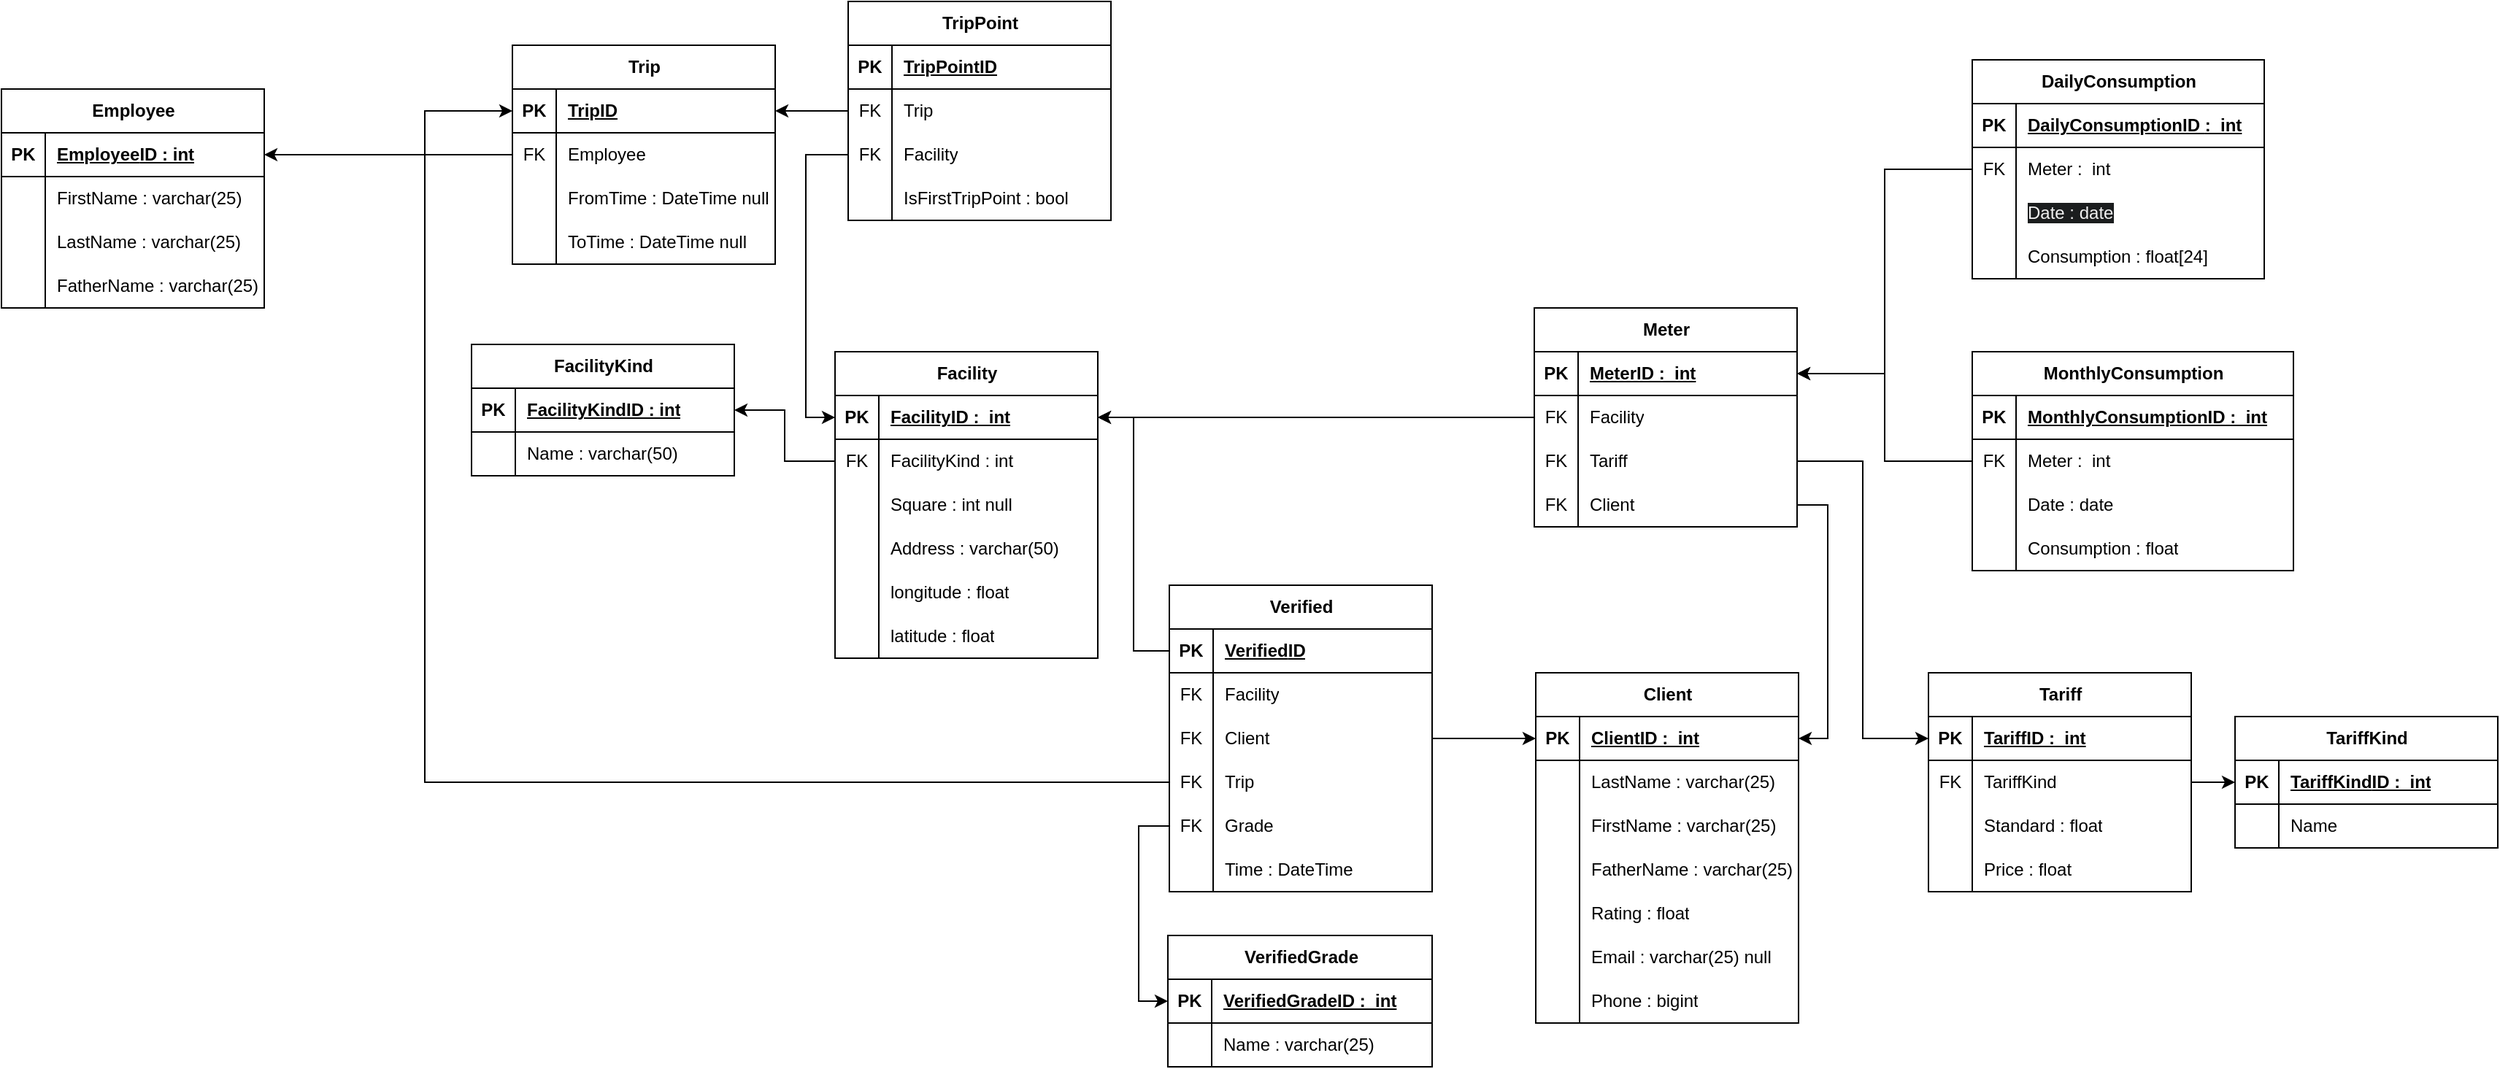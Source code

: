 <mxfile version="24.7.17">
  <diagram name="Page-1" id="UQAbrRhBFyE455EiZPn5">
    <mxGraphModel dx="2420" dy="457" grid="1" gridSize="10" guides="1" tooltips="1" connect="1" arrows="1" fold="1" page="1" pageScale="1" pageWidth="1500" pageHeight="750" math="0" shadow="0">
      <root>
        <mxCell id="0" />
        <mxCell id="1" parent="0" />
        <mxCell id="2frDfOVGA45sdKtEzAZR-1" value="Facility" style="shape=table;startSize=30;container=1;collapsible=1;childLayout=tableLayout;fixedRows=1;rowLines=0;fontStyle=1;align=center;resizeLast=1;html=1;" parent="1" vertex="1">
          <mxGeometry x="481" y="290" width="180" height="210" as="geometry" />
        </mxCell>
        <mxCell id="2frDfOVGA45sdKtEzAZR-2" value="" style="shape=tableRow;horizontal=0;startSize=0;swimlaneHead=0;swimlaneBody=0;fillColor=none;collapsible=0;dropTarget=0;points=[[0,0.5],[1,0.5]];portConstraint=eastwest;top=0;left=0;right=0;bottom=1;" parent="2frDfOVGA45sdKtEzAZR-1" vertex="1">
          <mxGeometry y="30" width="180" height="30" as="geometry" />
        </mxCell>
        <mxCell id="2frDfOVGA45sdKtEzAZR-3" value="PK" style="shape=partialRectangle;connectable=0;fillColor=none;top=0;left=0;bottom=0;right=0;fontStyle=1;overflow=hidden;whiteSpace=wrap;html=1;" parent="2frDfOVGA45sdKtEzAZR-2" vertex="1">
          <mxGeometry width="30" height="30" as="geometry">
            <mxRectangle width="30" height="30" as="alternateBounds" />
          </mxGeometry>
        </mxCell>
        <mxCell id="2frDfOVGA45sdKtEzAZR-4" value="&lt;span style=&quot;text-align: center; text-wrap: nowrap;&quot;&gt;Facility&lt;/span&gt;ID :&amp;nbsp;&amp;nbsp;int" style="shape=partialRectangle;connectable=0;fillColor=none;top=0;left=0;bottom=0;right=0;align=left;spacingLeft=6;fontStyle=5;overflow=hidden;whiteSpace=wrap;html=1;" parent="2frDfOVGA45sdKtEzAZR-2" vertex="1">
          <mxGeometry x="30" width="150" height="30" as="geometry">
            <mxRectangle width="150" height="30" as="alternateBounds" />
          </mxGeometry>
        </mxCell>
        <mxCell id="2frDfOVGA45sdKtEzAZR-127" style="shape=tableRow;horizontal=0;startSize=0;swimlaneHead=0;swimlaneBody=0;fillColor=none;collapsible=0;dropTarget=0;points=[[0,0.5],[1,0.5]];portConstraint=eastwest;top=0;left=0;right=0;bottom=0;" parent="2frDfOVGA45sdKtEzAZR-1" vertex="1">
          <mxGeometry y="60" width="180" height="30" as="geometry" />
        </mxCell>
        <mxCell id="2frDfOVGA45sdKtEzAZR-128" value="FK" style="shape=partialRectangle;connectable=0;fillColor=none;top=0;left=0;bottom=0;right=0;editable=1;overflow=hidden;whiteSpace=wrap;html=1;" parent="2frDfOVGA45sdKtEzAZR-127" vertex="1">
          <mxGeometry width="30" height="30" as="geometry">
            <mxRectangle width="30" height="30" as="alternateBounds" />
          </mxGeometry>
        </mxCell>
        <mxCell id="2frDfOVGA45sdKtEzAZR-129" value="&lt;span style=&quot;text-align: center; text-wrap: nowrap;&quot;&gt;FacilityKind&lt;/span&gt;&amp;nbsp;: int" style="shape=partialRectangle;connectable=0;fillColor=none;top=0;left=0;bottom=0;right=0;align=left;spacingLeft=6;overflow=hidden;whiteSpace=wrap;html=1;" parent="2frDfOVGA45sdKtEzAZR-127" vertex="1">
          <mxGeometry x="30" width="150" height="30" as="geometry">
            <mxRectangle width="150" height="30" as="alternateBounds" />
          </mxGeometry>
        </mxCell>
        <mxCell id="2frDfOVGA45sdKtEzAZR-11" value="" style="shape=tableRow;horizontal=0;startSize=0;swimlaneHead=0;swimlaneBody=0;fillColor=none;collapsible=0;dropTarget=0;points=[[0,0.5],[1,0.5]];portConstraint=eastwest;top=0;left=0;right=0;bottom=0;" parent="2frDfOVGA45sdKtEzAZR-1" vertex="1">
          <mxGeometry y="90" width="180" height="30" as="geometry" />
        </mxCell>
        <mxCell id="2frDfOVGA45sdKtEzAZR-12" value="" style="shape=partialRectangle;connectable=0;fillColor=none;top=0;left=0;bottom=0;right=0;editable=1;overflow=hidden;whiteSpace=wrap;html=1;" parent="2frDfOVGA45sdKtEzAZR-11" vertex="1">
          <mxGeometry width="30" height="30" as="geometry">
            <mxRectangle width="30" height="30" as="alternateBounds" />
          </mxGeometry>
        </mxCell>
        <mxCell id="2frDfOVGA45sdKtEzAZR-13" value="Square : int null" style="shape=partialRectangle;connectable=0;fillColor=none;top=0;left=0;bottom=0;right=0;align=left;spacingLeft=6;overflow=hidden;whiteSpace=wrap;html=1;" parent="2frDfOVGA45sdKtEzAZR-11" vertex="1">
          <mxGeometry x="30" width="150" height="30" as="geometry">
            <mxRectangle width="150" height="30" as="alternateBounds" />
          </mxGeometry>
        </mxCell>
        <mxCell id="2frDfOVGA45sdKtEzAZR-8" value="" style="shape=tableRow;horizontal=0;startSize=0;swimlaneHead=0;swimlaneBody=0;fillColor=none;collapsible=0;dropTarget=0;points=[[0,0.5],[1,0.5]];portConstraint=eastwest;top=0;left=0;right=0;bottom=0;" parent="2frDfOVGA45sdKtEzAZR-1" vertex="1">
          <mxGeometry y="120" width="180" height="30" as="geometry" />
        </mxCell>
        <mxCell id="2frDfOVGA45sdKtEzAZR-9" value="" style="shape=partialRectangle;connectable=0;fillColor=none;top=0;left=0;bottom=0;right=0;editable=1;overflow=hidden;whiteSpace=wrap;html=1;" parent="2frDfOVGA45sdKtEzAZR-8" vertex="1">
          <mxGeometry width="30" height="30" as="geometry">
            <mxRectangle width="30" height="30" as="alternateBounds" />
          </mxGeometry>
        </mxCell>
        <mxCell id="2frDfOVGA45sdKtEzAZR-10" value="Address : varchar(50)" style="shape=partialRectangle;connectable=0;fillColor=none;top=0;left=0;bottom=0;right=0;align=left;spacingLeft=6;overflow=hidden;whiteSpace=wrap;html=1;" parent="2frDfOVGA45sdKtEzAZR-8" vertex="1">
          <mxGeometry x="30" width="150" height="30" as="geometry">
            <mxRectangle width="150" height="30" as="alternateBounds" />
          </mxGeometry>
        </mxCell>
        <mxCell id="XbWDW4NpNrIfdsBFt7Pd-26" style="shape=tableRow;horizontal=0;startSize=0;swimlaneHead=0;swimlaneBody=0;fillColor=none;collapsible=0;dropTarget=0;points=[[0,0.5],[1,0.5]];portConstraint=eastwest;top=0;left=0;right=0;bottom=0;" vertex="1" parent="2frDfOVGA45sdKtEzAZR-1">
          <mxGeometry y="150" width="180" height="30" as="geometry" />
        </mxCell>
        <mxCell id="XbWDW4NpNrIfdsBFt7Pd-27" style="shape=partialRectangle;connectable=0;fillColor=none;top=0;left=0;bottom=0;right=0;editable=1;overflow=hidden;whiteSpace=wrap;html=1;" vertex="1" parent="XbWDW4NpNrIfdsBFt7Pd-26">
          <mxGeometry width="30" height="30" as="geometry">
            <mxRectangle width="30" height="30" as="alternateBounds" />
          </mxGeometry>
        </mxCell>
        <mxCell id="XbWDW4NpNrIfdsBFt7Pd-28" value="longitude : float" style="shape=partialRectangle;connectable=0;fillColor=none;top=0;left=0;bottom=0;right=0;align=left;spacingLeft=6;overflow=hidden;whiteSpace=wrap;html=1;" vertex="1" parent="XbWDW4NpNrIfdsBFt7Pd-26">
          <mxGeometry x="30" width="150" height="30" as="geometry">
            <mxRectangle width="150" height="30" as="alternateBounds" />
          </mxGeometry>
        </mxCell>
        <mxCell id="XbWDW4NpNrIfdsBFt7Pd-23" style="shape=tableRow;horizontal=0;startSize=0;swimlaneHead=0;swimlaneBody=0;fillColor=none;collapsible=0;dropTarget=0;points=[[0,0.5],[1,0.5]];portConstraint=eastwest;top=0;left=0;right=0;bottom=0;" vertex="1" parent="2frDfOVGA45sdKtEzAZR-1">
          <mxGeometry y="180" width="180" height="30" as="geometry" />
        </mxCell>
        <mxCell id="XbWDW4NpNrIfdsBFt7Pd-24" style="shape=partialRectangle;connectable=0;fillColor=none;top=0;left=0;bottom=0;right=0;editable=1;overflow=hidden;whiteSpace=wrap;html=1;" vertex="1" parent="XbWDW4NpNrIfdsBFt7Pd-23">
          <mxGeometry width="30" height="30" as="geometry">
            <mxRectangle width="30" height="30" as="alternateBounds" />
          </mxGeometry>
        </mxCell>
        <mxCell id="XbWDW4NpNrIfdsBFt7Pd-25" value="latitude : float" style="shape=partialRectangle;connectable=0;fillColor=none;top=0;left=0;bottom=0;right=0;align=left;spacingLeft=6;overflow=hidden;whiteSpace=wrap;html=1;" vertex="1" parent="XbWDW4NpNrIfdsBFt7Pd-23">
          <mxGeometry x="30" width="150" height="30" as="geometry">
            <mxRectangle width="150" height="30" as="alternateBounds" />
          </mxGeometry>
        </mxCell>
        <mxCell id="2frDfOVGA45sdKtEzAZR-14" value="Client" style="shape=table;startSize=30;container=1;collapsible=1;childLayout=tableLayout;fixedRows=1;rowLines=0;fontStyle=1;align=center;resizeLast=1;html=1;" parent="1" vertex="1">
          <mxGeometry x="961" y="510" width="180" height="240" as="geometry" />
        </mxCell>
        <mxCell id="2frDfOVGA45sdKtEzAZR-15" value="" style="shape=tableRow;horizontal=0;startSize=0;swimlaneHead=0;swimlaneBody=0;fillColor=none;collapsible=0;dropTarget=0;points=[[0,0.5],[1,0.5]];portConstraint=eastwest;top=0;left=0;right=0;bottom=1;" parent="2frDfOVGA45sdKtEzAZR-14" vertex="1">
          <mxGeometry y="30" width="180" height="30" as="geometry" />
        </mxCell>
        <mxCell id="2frDfOVGA45sdKtEzAZR-16" value="PK" style="shape=partialRectangle;connectable=0;fillColor=none;top=0;left=0;bottom=0;right=0;fontStyle=1;overflow=hidden;whiteSpace=wrap;html=1;" parent="2frDfOVGA45sdKtEzAZR-15" vertex="1">
          <mxGeometry width="30" height="30" as="geometry">
            <mxRectangle width="30" height="30" as="alternateBounds" />
          </mxGeometry>
        </mxCell>
        <mxCell id="2frDfOVGA45sdKtEzAZR-17" value="&lt;span style=&quot;text-align: center; text-wrap: nowrap;&quot;&gt;Client&lt;/span&gt;ID :&amp;nbsp;&amp;nbsp;int" style="shape=partialRectangle;connectable=0;fillColor=none;top=0;left=0;bottom=0;right=0;align=left;spacingLeft=6;fontStyle=5;overflow=hidden;whiteSpace=wrap;html=1;" parent="2frDfOVGA45sdKtEzAZR-15" vertex="1">
          <mxGeometry x="30" width="150" height="30" as="geometry">
            <mxRectangle width="150" height="30" as="alternateBounds" />
          </mxGeometry>
        </mxCell>
        <mxCell id="CXn5v3xnZE6HVGpQ3dWb-7" style="shape=tableRow;horizontal=0;startSize=0;swimlaneHead=0;swimlaneBody=0;fillColor=none;collapsible=0;dropTarget=0;points=[[0,0.5],[1,0.5]];portConstraint=eastwest;top=0;left=0;right=0;bottom=0;" parent="2frDfOVGA45sdKtEzAZR-14" vertex="1">
          <mxGeometry y="60" width="180" height="30" as="geometry" />
        </mxCell>
        <mxCell id="CXn5v3xnZE6HVGpQ3dWb-8" style="shape=partialRectangle;connectable=0;fillColor=none;top=0;left=0;bottom=0;right=0;editable=1;overflow=hidden;whiteSpace=wrap;html=1;" parent="CXn5v3xnZE6HVGpQ3dWb-7" vertex="1">
          <mxGeometry width="30" height="30" as="geometry">
            <mxRectangle width="30" height="30" as="alternateBounds" />
          </mxGeometry>
        </mxCell>
        <mxCell id="CXn5v3xnZE6HVGpQ3dWb-9" value="LastName : varchar(25)" style="shape=partialRectangle;connectable=0;fillColor=none;top=0;left=0;bottom=0;right=0;align=left;spacingLeft=6;overflow=hidden;whiteSpace=wrap;html=1;" parent="CXn5v3xnZE6HVGpQ3dWb-7" vertex="1">
          <mxGeometry x="30" width="150" height="30" as="geometry">
            <mxRectangle width="150" height="30" as="alternateBounds" />
          </mxGeometry>
        </mxCell>
        <mxCell id="CXn5v3xnZE6HVGpQ3dWb-4" style="shape=tableRow;horizontal=0;startSize=0;swimlaneHead=0;swimlaneBody=0;fillColor=none;collapsible=0;dropTarget=0;points=[[0,0.5],[1,0.5]];portConstraint=eastwest;top=0;left=0;right=0;bottom=0;" parent="2frDfOVGA45sdKtEzAZR-14" vertex="1">
          <mxGeometry y="90" width="180" height="30" as="geometry" />
        </mxCell>
        <mxCell id="CXn5v3xnZE6HVGpQ3dWb-5" style="shape=partialRectangle;connectable=0;fillColor=none;top=0;left=0;bottom=0;right=0;editable=1;overflow=hidden;whiteSpace=wrap;html=1;" parent="CXn5v3xnZE6HVGpQ3dWb-4" vertex="1">
          <mxGeometry width="30" height="30" as="geometry">
            <mxRectangle width="30" height="30" as="alternateBounds" />
          </mxGeometry>
        </mxCell>
        <mxCell id="CXn5v3xnZE6HVGpQ3dWb-6" value="FirstName : varchar(25)" style="shape=partialRectangle;connectable=0;fillColor=none;top=0;left=0;bottom=0;right=0;align=left;spacingLeft=6;overflow=hidden;whiteSpace=wrap;html=1;" parent="CXn5v3xnZE6HVGpQ3dWb-4" vertex="1">
          <mxGeometry x="30" width="150" height="30" as="geometry">
            <mxRectangle width="150" height="30" as="alternateBounds" />
          </mxGeometry>
        </mxCell>
        <mxCell id="CXn5v3xnZE6HVGpQ3dWb-1" style="shape=tableRow;horizontal=0;startSize=0;swimlaneHead=0;swimlaneBody=0;fillColor=none;collapsible=0;dropTarget=0;points=[[0,0.5],[1,0.5]];portConstraint=eastwest;top=0;left=0;right=0;bottom=0;" parent="2frDfOVGA45sdKtEzAZR-14" vertex="1">
          <mxGeometry y="120" width="180" height="30" as="geometry" />
        </mxCell>
        <mxCell id="CXn5v3xnZE6HVGpQ3dWb-2" style="shape=partialRectangle;connectable=0;fillColor=none;top=0;left=0;bottom=0;right=0;editable=1;overflow=hidden;whiteSpace=wrap;html=1;" parent="CXn5v3xnZE6HVGpQ3dWb-1" vertex="1">
          <mxGeometry width="30" height="30" as="geometry">
            <mxRectangle width="30" height="30" as="alternateBounds" />
          </mxGeometry>
        </mxCell>
        <mxCell id="CXn5v3xnZE6HVGpQ3dWb-3" value="FatherName : varchar(25)" style="shape=partialRectangle;connectable=0;fillColor=none;top=0;left=0;bottom=0;right=0;align=left;spacingLeft=6;overflow=hidden;whiteSpace=wrap;html=1;" parent="CXn5v3xnZE6HVGpQ3dWb-1" vertex="1">
          <mxGeometry x="30" width="150" height="30" as="geometry">
            <mxRectangle width="150" height="30" as="alternateBounds" />
          </mxGeometry>
        </mxCell>
        <mxCell id="2frDfOVGA45sdKtEzAZR-21" value="" style="shape=tableRow;horizontal=0;startSize=0;swimlaneHead=0;swimlaneBody=0;fillColor=none;collapsible=0;dropTarget=0;points=[[0,0.5],[1,0.5]];portConstraint=eastwest;top=0;left=0;right=0;bottom=0;" parent="2frDfOVGA45sdKtEzAZR-14" vertex="1">
          <mxGeometry y="150" width="180" height="30" as="geometry" />
        </mxCell>
        <mxCell id="2frDfOVGA45sdKtEzAZR-22" value="" style="shape=partialRectangle;connectable=0;fillColor=none;top=0;left=0;bottom=0;right=0;editable=1;overflow=hidden;whiteSpace=wrap;html=1;" parent="2frDfOVGA45sdKtEzAZR-21" vertex="1">
          <mxGeometry width="30" height="30" as="geometry">
            <mxRectangle width="30" height="30" as="alternateBounds" />
          </mxGeometry>
        </mxCell>
        <mxCell id="2frDfOVGA45sdKtEzAZR-23" value="Rating : float" style="shape=partialRectangle;connectable=0;fillColor=none;top=0;left=0;bottom=0;right=0;align=left;spacingLeft=6;overflow=hidden;whiteSpace=wrap;html=1;" parent="2frDfOVGA45sdKtEzAZR-21" vertex="1">
          <mxGeometry x="30" width="150" height="30" as="geometry">
            <mxRectangle width="150" height="30" as="alternateBounds" />
          </mxGeometry>
        </mxCell>
        <mxCell id="t7knNIKp07x1asXr9OC6-82" style="shape=tableRow;horizontal=0;startSize=0;swimlaneHead=0;swimlaneBody=0;fillColor=none;collapsible=0;dropTarget=0;points=[[0,0.5],[1,0.5]];portConstraint=eastwest;top=0;left=0;right=0;bottom=0;" parent="2frDfOVGA45sdKtEzAZR-14" vertex="1">
          <mxGeometry y="180" width="180" height="30" as="geometry" />
        </mxCell>
        <mxCell id="t7knNIKp07x1asXr9OC6-83" style="shape=partialRectangle;connectable=0;fillColor=none;top=0;left=0;bottom=0;right=0;editable=1;overflow=hidden;whiteSpace=wrap;html=1;" parent="t7knNIKp07x1asXr9OC6-82" vertex="1">
          <mxGeometry width="30" height="30" as="geometry">
            <mxRectangle width="30" height="30" as="alternateBounds" />
          </mxGeometry>
        </mxCell>
        <mxCell id="t7knNIKp07x1asXr9OC6-84" value="Email : varchar(25) null" style="shape=partialRectangle;connectable=0;fillColor=none;top=0;left=0;bottom=0;right=0;align=left;spacingLeft=6;overflow=hidden;whiteSpace=wrap;html=1;" parent="t7knNIKp07x1asXr9OC6-82" vertex="1">
          <mxGeometry x="30" width="150" height="30" as="geometry">
            <mxRectangle width="150" height="30" as="alternateBounds" />
          </mxGeometry>
        </mxCell>
        <mxCell id="t7knNIKp07x1asXr9OC6-79" style="shape=tableRow;horizontal=0;startSize=0;swimlaneHead=0;swimlaneBody=0;fillColor=none;collapsible=0;dropTarget=0;points=[[0,0.5],[1,0.5]];portConstraint=eastwest;top=0;left=0;right=0;bottom=0;" parent="2frDfOVGA45sdKtEzAZR-14" vertex="1">
          <mxGeometry y="210" width="180" height="30" as="geometry" />
        </mxCell>
        <mxCell id="t7knNIKp07x1asXr9OC6-80" style="shape=partialRectangle;connectable=0;fillColor=none;top=0;left=0;bottom=0;right=0;editable=1;overflow=hidden;whiteSpace=wrap;html=1;" parent="t7knNIKp07x1asXr9OC6-79" vertex="1">
          <mxGeometry width="30" height="30" as="geometry">
            <mxRectangle width="30" height="30" as="alternateBounds" />
          </mxGeometry>
        </mxCell>
        <mxCell id="t7knNIKp07x1asXr9OC6-81" value="Phone : bigint" style="shape=partialRectangle;connectable=0;fillColor=none;top=0;left=0;bottom=0;right=0;align=left;spacingLeft=6;overflow=hidden;whiteSpace=wrap;html=1;" parent="t7knNIKp07x1asXr9OC6-79" vertex="1">
          <mxGeometry x="30" width="150" height="30" as="geometry">
            <mxRectangle width="150" height="30" as="alternateBounds" />
          </mxGeometry>
        </mxCell>
        <mxCell id="2frDfOVGA45sdKtEzAZR-27" value="&lt;span style=&quot;background-color: initial;&quot;&gt;Meter&lt;/span&gt;" style="shape=table;startSize=30;container=1;collapsible=1;childLayout=tableLayout;fixedRows=1;rowLines=0;fontStyle=1;align=center;resizeLast=1;html=1;" parent="1" vertex="1">
          <mxGeometry x="960" y="260" width="180" height="150" as="geometry" />
        </mxCell>
        <mxCell id="2frDfOVGA45sdKtEzAZR-28" value="" style="shape=tableRow;horizontal=0;startSize=0;swimlaneHead=0;swimlaneBody=0;fillColor=none;collapsible=0;dropTarget=0;points=[[0,0.5],[1,0.5]];portConstraint=eastwest;top=0;left=0;right=0;bottom=1;" parent="2frDfOVGA45sdKtEzAZR-27" vertex="1">
          <mxGeometry y="30" width="180" height="30" as="geometry" />
        </mxCell>
        <mxCell id="2frDfOVGA45sdKtEzAZR-29" value="PK" style="shape=partialRectangle;connectable=0;fillColor=none;top=0;left=0;bottom=0;right=0;fontStyle=1;overflow=hidden;whiteSpace=wrap;html=1;" parent="2frDfOVGA45sdKtEzAZR-28" vertex="1">
          <mxGeometry width="30" height="30" as="geometry">
            <mxRectangle width="30" height="30" as="alternateBounds" />
          </mxGeometry>
        </mxCell>
        <mxCell id="2frDfOVGA45sdKtEzAZR-30" value="&lt;span style=&quot;text-align: center; text-wrap: nowrap;&quot;&gt;Meter&lt;/span&gt;ID :&amp;nbsp;&amp;nbsp;int" style="shape=partialRectangle;connectable=0;fillColor=none;top=0;left=0;bottom=0;right=0;align=left;spacingLeft=6;fontStyle=5;overflow=hidden;whiteSpace=wrap;html=1;" parent="2frDfOVGA45sdKtEzAZR-28" vertex="1">
          <mxGeometry x="30" width="150" height="30" as="geometry">
            <mxRectangle width="150" height="30" as="alternateBounds" />
          </mxGeometry>
        </mxCell>
        <mxCell id="YYOuFZ6g-Lg_segpM39G-39" style="shape=tableRow;horizontal=0;startSize=0;swimlaneHead=0;swimlaneBody=0;fillColor=none;collapsible=0;dropTarget=0;points=[[0,0.5],[1,0.5]];portConstraint=eastwest;top=0;left=0;right=0;bottom=0;" parent="2frDfOVGA45sdKtEzAZR-27" vertex="1">
          <mxGeometry y="60" width="180" height="30" as="geometry" />
        </mxCell>
        <mxCell id="YYOuFZ6g-Lg_segpM39G-40" value="FK" style="shape=partialRectangle;connectable=0;fillColor=none;top=0;left=0;bottom=0;right=0;editable=1;overflow=hidden;whiteSpace=wrap;html=1;" parent="YYOuFZ6g-Lg_segpM39G-39" vertex="1">
          <mxGeometry width="30" height="30" as="geometry">
            <mxRectangle width="30" height="30" as="alternateBounds" />
          </mxGeometry>
        </mxCell>
        <mxCell id="YYOuFZ6g-Lg_segpM39G-41" value="&lt;span style=&quot;text-align: center; text-wrap: nowrap;&quot;&gt;Facility&lt;/span&gt;" style="shape=partialRectangle;connectable=0;fillColor=none;top=0;left=0;bottom=0;right=0;align=left;spacingLeft=6;overflow=hidden;whiteSpace=wrap;html=1;" parent="YYOuFZ6g-Lg_segpM39G-39" vertex="1">
          <mxGeometry x="30" width="150" height="30" as="geometry">
            <mxRectangle width="150" height="30" as="alternateBounds" />
          </mxGeometry>
        </mxCell>
        <mxCell id="YYOuFZ6g-Lg_segpM39G-121" style="shape=tableRow;horizontal=0;startSize=0;swimlaneHead=0;swimlaneBody=0;fillColor=none;collapsible=0;dropTarget=0;points=[[0,0.5],[1,0.5]];portConstraint=eastwest;top=0;left=0;right=0;bottom=0;" parent="2frDfOVGA45sdKtEzAZR-27" vertex="1">
          <mxGeometry y="90" width="180" height="30" as="geometry" />
        </mxCell>
        <mxCell id="YYOuFZ6g-Lg_segpM39G-122" value="FK" style="shape=partialRectangle;connectable=0;fillColor=none;top=0;left=0;bottom=0;right=0;editable=1;overflow=hidden;whiteSpace=wrap;html=1;" parent="YYOuFZ6g-Lg_segpM39G-121" vertex="1">
          <mxGeometry width="30" height="30" as="geometry">
            <mxRectangle width="30" height="30" as="alternateBounds" />
          </mxGeometry>
        </mxCell>
        <mxCell id="YYOuFZ6g-Lg_segpM39G-123" value="Tariff" style="shape=partialRectangle;connectable=0;fillColor=none;top=0;left=0;bottom=0;right=0;align=left;spacingLeft=6;overflow=hidden;whiteSpace=wrap;html=1;" parent="YYOuFZ6g-Lg_segpM39G-121" vertex="1">
          <mxGeometry x="30" width="150" height="30" as="geometry">
            <mxRectangle width="150" height="30" as="alternateBounds" />
          </mxGeometry>
        </mxCell>
        <mxCell id="YYOuFZ6g-Lg_segpM39G-36" style="shape=tableRow;horizontal=0;startSize=0;swimlaneHead=0;swimlaneBody=0;fillColor=none;collapsible=0;dropTarget=0;points=[[0,0.5],[1,0.5]];portConstraint=eastwest;top=0;left=0;right=0;bottom=0;" parent="2frDfOVGA45sdKtEzAZR-27" vertex="1">
          <mxGeometry y="120" width="180" height="30" as="geometry" />
        </mxCell>
        <mxCell id="YYOuFZ6g-Lg_segpM39G-37" value="FK" style="shape=partialRectangle;connectable=0;fillColor=none;top=0;left=0;bottom=0;right=0;editable=1;overflow=hidden;whiteSpace=wrap;html=1;" parent="YYOuFZ6g-Lg_segpM39G-36" vertex="1">
          <mxGeometry width="30" height="30" as="geometry">
            <mxRectangle width="30" height="30" as="alternateBounds" />
          </mxGeometry>
        </mxCell>
        <mxCell id="YYOuFZ6g-Lg_segpM39G-38" value="Client" style="shape=partialRectangle;connectable=0;fillColor=none;top=0;left=0;bottom=0;right=0;align=left;spacingLeft=6;overflow=hidden;whiteSpace=wrap;html=1;" parent="YYOuFZ6g-Lg_segpM39G-36" vertex="1">
          <mxGeometry x="30" width="150" height="30" as="geometry">
            <mxRectangle width="150" height="30" as="alternateBounds" />
          </mxGeometry>
        </mxCell>
        <mxCell id="YYOuFZ6g-Lg_segpM39G-42" style="edgeStyle=orthogonalEdgeStyle;rounded=0;orthogonalLoop=1;jettySize=auto;html=1;" parent="1" source="YYOuFZ6g-Lg_segpM39G-39" target="2frDfOVGA45sdKtEzAZR-2" edge="1">
          <mxGeometry relative="1" as="geometry" />
        </mxCell>
        <mxCell id="YYOuFZ6g-Lg_segpM39G-54" style="edgeStyle=orthogonalEdgeStyle;rounded=0;orthogonalLoop=1;jettySize=auto;html=1;entryX=1;entryY=0.5;entryDx=0;entryDy=0;exitX=1;exitY=0.5;exitDx=0;exitDy=0;" parent="1" source="YYOuFZ6g-Lg_segpM39G-36" target="2frDfOVGA45sdKtEzAZR-15" edge="1">
          <mxGeometry relative="1" as="geometry" />
        </mxCell>
        <mxCell id="YYOuFZ6g-Lg_segpM39G-77" value="FacilityKind" style="shape=table;startSize=30;container=1;collapsible=1;childLayout=tableLayout;fixedRows=1;rowLines=0;fontStyle=1;align=center;resizeLast=1;html=1;" parent="1" vertex="1">
          <mxGeometry x="232" y="285" width="180" height="90" as="geometry" />
        </mxCell>
        <mxCell id="YYOuFZ6g-Lg_segpM39G-78" value="" style="shape=tableRow;horizontal=0;startSize=0;swimlaneHead=0;swimlaneBody=0;fillColor=none;collapsible=0;dropTarget=0;points=[[0,0.5],[1,0.5]];portConstraint=eastwest;top=0;left=0;right=0;bottom=1;" parent="YYOuFZ6g-Lg_segpM39G-77" vertex="1">
          <mxGeometry y="30" width="180" height="30" as="geometry" />
        </mxCell>
        <mxCell id="YYOuFZ6g-Lg_segpM39G-79" value="PK" style="shape=partialRectangle;connectable=0;fillColor=none;top=0;left=0;bottom=0;right=0;fontStyle=1;overflow=hidden;whiteSpace=wrap;html=1;" parent="YYOuFZ6g-Lg_segpM39G-78" vertex="1">
          <mxGeometry width="30" height="30" as="geometry">
            <mxRectangle width="30" height="30" as="alternateBounds" />
          </mxGeometry>
        </mxCell>
        <mxCell id="YYOuFZ6g-Lg_segpM39G-80" value="&lt;span style=&quot;text-align: center; text-wrap: nowrap;&quot;&gt;FacilityKind&lt;/span&gt;ID : int" style="shape=partialRectangle;connectable=0;fillColor=none;top=0;left=0;bottom=0;right=0;align=left;spacingLeft=6;fontStyle=5;overflow=hidden;whiteSpace=wrap;html=1;" parent="YYOuFZ6g-Lg_segpM39G-78" vertex="1">
          <mxGeometry x="30" width="150" height="30" as="geometry">
            <mxRectangle width="150" height="30" as="alternateBounds" />
          </mxGeometry>
        </mxCell>
        <mxCell id="YYOuFZ6g-Lg_segpM39G-81" value="" style="shape=tableRow;horizontal=0;startSize=0;swimlaneHead=0;swimlaneBody=0;fillColor=none;collapsible=0;dropTarget=0;points=[[0,0.5],[1,0.5]];portConstraint=eastwest;top=0;left=0;right=0;bottom=0;" parent="YYOuFZ6g-Lg_segpM39G-77" vertex="1">
          <mxGeometry y="60" width="180" height="30" as="geometry" />
        </mxCell>
        <mxCell id="YYOuFZ6g-Lg_segpM39G-82" value="" style="shape=partialRectangle;connectable=0;fillColor=none;top=0;left=0;bottom=0;right=0;editable=1;overflow=hidden;whiteSpace=wrap;html=1;" parent="YYOuFZ6g-Lg_segpM39G-81" vertex="1">
          <mxGeometry width="30" height="30" as="geometry">
            <mxRectangle width="30" height="30" as="alternateBounds" />
          </mxGeometry>
        </mxCell>
        <mxCell id="YYOuFZ6g-Lg_segpM39G-83" value="Name&amp;nbsp;: varchar(50)" style="shape=partialRectangle;connectable=0;fillColor=none;top=0;left=0;bottom=0;right=0;align=left;spacingLeft=6;overflow=hidden;whiteSpace=wrap;html=1;" parent="YYOuFZ6g-Lg_segpM39G-81" vertex="1">
          <mxGeometry x="30" width="150" height="30" as="geometry">
            <mxRectangle width="150" height="30" as="alternateBounds" />
          </mxGeometry>
        </mxCell>
        <mxCell id="YYOuFZ6g-Lg_segpM39G-108" value="TariffKind" style="shape=table;startSize=30;container=1;collapsible=1;childLayout=tableLayout;fixedRows=1;rowLines=0;fontStyle=1;align=center;resizeLast=1;html=1;" parent="1" vertex="1">
          <mxGeometry x="1440" y="540" width="180" height="90" as="geometry" />
        </mxCell>
        <mxCell id="YYOuFZ6g-Lg_segpM39G-109" value="" style="shape=tableRow;horizontal=0;startSize=0;swimlaneHead=0;swimlaneBody=0;fillColor=none;collapsible=0;dropTarget=0;points=[[0,0.5],[1,0.5]];portConstraint=eastwest;top=0;left=0;right=0;bottom=1;" parent="YYOuFZ6g-Lg_segpM39G-108" vertex="1">
          <mxGeometry y="30" width="180" height="30" as="geometry" />
        </mxCell>
        <mxCell id="YYOuFZ6g-Lg_segpM39G-110" value="PK" style="shape=partialRectangle;connectable=0;fillColor=none;top=0;left=0;bottom=0;right=0;fontStyle=1;overflow=hidden;whiteSpace=wrap;html=1;" parent="YYOuFZ6g-Lg_segpM39G-109" vertex="1">
          <mxGeometry width="30" height="30" as="geometry">
            <mxRectangle width="30" height="30" as="alternateBounds" />
          </mxGeometry>
        </mxCell>
        <mxCell id="YYOuFZ6g-Lg_segpM39G-111" value="&lt;span style=&quot;text-align: center; text-wrap: nowrap;&quot;&gt;TariffKind&lt;/span&gt;ID :&amp;nbsp;&amp;nbsp;int" style="shape=partialRectangle;connectable=0;fillColor=none;top=0;left=0;bottom=0;right=0;align=left;spacingLeft=6;fontStyle=5;overflow=hidden;whiteSpace=wrap;html=1;" parent="YYOuFZ6g-Lg_segpM39G-109" vertex="1">
          <mxGeometry x="30" width="150" height="30" as="geometry">
            <mxRectangle width="150" height="30" as="alternateBounds" />
          </mxGeometry>
        </mxCell>
        <mxCell id="YYOuFZ6g-Lg_segpM39G-112" value="" style="shape=tableRow;horizontal=0;startSize=0;swimlaneHead=0;swimlaneBody=0;fillColor=none;collapsible=0;dropTarget=0;points=[[0,0.5],[1,0.5]];portConstraint=eastwest;top=0;left=0;right=0;bottom=0;" parent="YYOuFZ6g-Lg_segpM39G-108" vertex="1">
          <mxGeometry y="60" width="180" height="30" as="geometry" />
        </mxCell>
        <mxCell id="YYOuFZ6g-Lg_segpM39G-113" value="" style="shape=partialRectangle;connectable=0;fillColor=none;top=0;left=0;bottom=0;right=0;editable=1;overflow=hidden;whiteSpace=wrap;html=1;" parent="YYOuFZ6g-Lg_segpM39G-112" vertex="1">
          <mxGeometry width="30" height="30" as="geometry">
            <mxRectangle width="30" height="30" as="alternateBounds" />
          </mxGeometry>
        </mxCell>
        <mxCell id="YYOuFZ6g-Lg_segpM39G-114" value="Name" style="shape=partialRectangle;connectable=0;fillColor=none;top=0;left=0;bottom=0;right=0;align=left;spacingLeft=6;overflow=hidden;whiteSpace=wrap;html=1;" parent="YYOuFZ6g-Lg_segpM39G-112" vertex="1">
          <mxGeometry x="30" width="150" height="30" as="geometry">
            <mxRectangle width="150" height="30" as="alternateBounds" />
          </mxGeometry>
        </mxCell>
        <mxCell id="CXn5v3xnZE6HVGpQ3dWb-45" value="Tariff" style="shape=table;startSize=30;container=1;collapsible=1;childLayout=tableLayout;fixedRows=1;rowLines=0;fontStyle=1;align=center;resizeLast=1;html=1;" parent="1" vertex="1">
          <mxGeometry x="1230" y="510" width="180" height="150" as="geometry" />
        </mxCell>
        <mxCell id="CXn5v3xnZE6HVGpQ3dWb-46" value="" style="shape=tableRow;horizontal=0;startSize=0;swimlaneHead=0;swimlaneBody=0;fillColor=none;collapsible=0;dropTarget=0;points=[[0,0.5],[1,0.5]];portConstraint=eastwest;top=0;left=0;right=0;bottom=1;" parent="CXn5v3xnZE6HVGpQ3dWb-45" vertex="1">
          <mxGeometry y="30" width="180" height="30" as="geometry" />
        </mxCell>
        <mxCell id="CXn5v3xnZE6HVGpQ3dWb-47" value="PK" style="shape=partialRectangle;connectable=0;fillColor=none;top=0;left=0;bottom=0;right=0;fontStyle=1;overflow=hidden;whiteSpace=wrap;html=1;" parent="CXn5v3xnZE6HVGpQ3dWb-46" vertex="1">
          <mxGeometry width="30" height="30" as="geometry">
            <mxRectangle width="30" height="30" as="alternateBounds" />
          </mxGeometry>
        </mxCell>
        <mxCell id="CXn5v3xnZE6HVGpQ3dWb-48" value="&lt;span style=&quot;text-align: center; text-wrap: nowrap;&quot;&gt;Tariff&lt;/span&gt;ID :&amp;nbsp;&amp;nbsp;int" style="shape=partialRectangle;connectable=0;fillColor=none;top=0;left=0;bottom=0;right=0;align=left;spacingLeft=6;fontStyle=5;overflow=hidden;whiteSpace=wrap;html=1;" parent="CXn5v3xnZE6HVGpQ3dWb-46" vertex="1">
          <mxGeometry x="30" width="150" height="30" as="geometry">
            <mxRectangle width="150" height="30" as="alternateBounds" />
          </mxGeometry>
        </mxCell>
        <mxCell id="CXn5v3xnZE6HVGpQ3dWb-49" value="" style="shape=tableRow;horizontal=0;startSize=0;swimlaneHead=0;swimlaneBody=0;fillColor=none;collapsible=0;dropTarget=0;points=[[0,0.5],[1,0.5]];portConstraint=eastwest;top=0;left=0;right=0;bottom=0;" parent="CXn5v3xnZE6HVGpQ3dWb-45" vertex="1">
          <mxGeometry y="60" width="180" height="30" as="geometry" />
        </mxCell>
        <mxCell id="CXn5v3xnZE6HVGpQ3dWb-50" value="FK" style="shape=partialRectangle;connectable=0;fillColor=none;top=0;left=0;bottom=0;right=0;editable=1;overflow=hidden;whiteSpace=wrap;html=1;" parent="CXn5v3xnZE6HVGpQ3dWb-49" vertex="1">
          <mxGeometry width="30" height="30" as="geometry">
            <mxRectangle width="30" height="30" as="alternateBounds" />
          </mxGeometry>
        </mxCell>
        <mxCell id="CXn5v3xnZE6HVGpQ3dWb-51" value="&lt;span style=&quot;text-align: center; text-wrap: nowrap;&quot;&gt;TariffKind&lt;/span&gt;" style="shape=partialRectangle;connectable=0;fillColor=none;top=0;left=0;bottom=0;right=0;align=left;spacingLeft=6;overflow=hidden;whiteSpace=wrap;html=1;" parent="CXn5v3xnZE6HVGpQ3dWb-49" vertex="1">
          <mxGeometry x="30" width="150" height="30" as="geometry">
            <mxRectangle width="150" height="30" as="alternateBounds" />
          </mxGeometry>
        </mxCell>
        <mxCell id="CXn5v3xnZE6HVGpQ3dWb-55" value="" style="shape=tableRow;horizontal=0;startSize=0;swimlaneHead=0;swimlaneBody=0;fillColor=none;collapsible=0;dropTarget=0;points=[[0,0.5],[1,0.5]];portConstraint=eastwest;top=0;left=0;right=0;bottom=0;" parent="CXn5v3xnZE6HVGpQ3dWb-45" vertex="1">
          <mxGeometry y="90" width="180" height="30" as="geometry" />
        </mxCell>
        <mxCell id="CXn5v3xnZE6HVGpQ3dWb-56" value="" style="shape=partialRectangle;connectable=0;fillColor=none;top=0;left=0;bottom=0;right=0;editable=1;overflow=hidden;whiteSpace=wrap;html=1;" parent="CXn5v3xnZE6HVGpQ3dWb-55" vertex="1">
          <mxGeometry width="30" height="30" as="geometry">
            <mxRectangle width="30" height="30" as="alternateBounds" />
          </mxGeometry>
        </mxCell>
        <mxCell id="CXn5v3xnZE6HVGpQ3dWb-57" value="Standard : float" style="shape=partialRectangle;connectable=0;fillColor=none;top=0;left=0;bottom=0;right=0;align=left;spacingLeft=6;overflow=hidden;whiteSpace=wrap;html=1;" parent="CXn5v3xnZE6HVGpQ3dWb-55" vertex="1">
          <mxGeometry x="30" width="150" height="30" as="geometry">
            <mxRectangle width="150" height="30" as="alternateBounds" />
          </mxGeometry>
        </mxCell>
        <mxCell id="CXn5v3xnZE6HVGpQ3dWb-42" style="shape=tableRow;horizontal=0;startSize=0;swimlaneHead=0;swimlaneBody=0;fillColor=none;collapsible=0;dropTarget=0;points=[[0,0.5],[1,0.5]];portConstraint=eastwest;top=0;left=0;right=0;bottom=0;" parent="CXn5v3xnZE6HVGpQ3dWb-45" vertex="1">
          <mxGeometry y="120" width="180" height="30" as="geometry" />
        </mxCell>
        <mxCell id="CXn5v3xnZE6HVGpQ3dWb-43" style="shape=partialRectangle;connectable=0;fillColor=none;top=0;left=0;bottom=0;right=0;editable=1;overflow=hidden;whiteSpace=wrap;html=1;" parent="CXn5v3xnZE6HVGpQ3dWb-42" vertex="1">
          <mxGeometry width="30" height="30" as="geometry">
            <mxRectangle width="30" height="30" as="alternateBounds" />
          </mxGeometry>
        </mxCell>
        <mxCell id="CXn5v3xnZE6HVGpQ3dWb-44" value="Price : float" style="shape=partialRectangle;connectable=0;fillColor=none;top=0;left=0;bottom=0;right=0;align=left;spacingLeft=6;overflow=hidden;whiteSpace=wrap;html=1;" parent="CXn5v3xnZE6HVGpQ3dWb-42" vertex="1">
          <mxGeometry x="30" width="150" height="30" as="geometry">
            <mxRectangle width="150" height="30" as="alternateBounds" />
          </mxGeometry>
        </mxCell>
        <mxCell id="CXn5v3xnZE6HVGpQ3dWb-94" style="edgeStyle=orthogonalEdgeStyle;rounded=0;orthogonalLoop=1;jettySize=auto;html=1;entryX=0;entryY=0.5;entryDx=0;entryDy=0;" parent="1" source="CXn5v3xnZE6HVGpQ3dWb-49" target="YYOuFZ6g-Lg_segpM39G-109" edge="1">
          <mxGeometry relative="1" as="geometry" />
        </mxCell>
        <mxCell id="CXn5v3xnZE6HVGpQ3dWb-95" style="edgeStyle=orthogonalEdgeStyle;rounded=0;orthogonalLoop=1;jettySize=auto;html=1;entryX=0;entryY=0.5;entryDx=0;entryDy=0;" parent="1" source="YYOuFZ6g-Lg_segpM39G-121" target="CXn5v3xnZE6HVGpQ3dWb-46" edge="1">
          <mxGeometry relative="1" as="geometry" />
        </mxCell>
        <mxCell id="t7knNIKp07x1asXr9OC6-1" value="Trip" style="shape=table;startSize=30;container=1;collapsible=1;childLayout=tableLayout;fixedRows=1;rowLines=0;fontStyle=1;align=center;resizeLast=1;html=1;" parent="1" vertex="1">
          <mxGeometry x="260" y="80" width="180" height="150" as="geometry" />
        </mxCell>
        <mxCell id="t7knNIKp07x1asXr9OC6-2" value="" style="shape=tableRow;horizontal=0;startSize=0;swimlaneHead=0;swimlaneBody=0;fillColor=none;collapsible=0;dropTarget=0;points=[[0,0.5],[1,0.5]];portConstraint=eastwest;top=0;left=0;right=0;bottom=1;" parent="t7knNIKp07x1asXr9OC6-1" vertex="1">
          <mxGeometry y="30" width="180" height="30" as="geometry" />
        </mxCell>
        <mxCell id="t7knNIKp07x1asXr9OC6-3" value="PK" style="shape=partialRectangle;connectable=0;fillColor=none;top=0;left=0;bottom=0;right=0;fontStyle=1;overflow=hidden;whiteSpace=wrap;html=1;" parent="t7knNIKp07x1asXr9OC6-2" vertex="1">
          <mxGeometry width="30" height="30" as="geometry">
            <mxRectangle width="30" height="30" as="alternateBounds" />
          </mxGeometry>
        </mxCell>
        <mxCell id="t7knNIKp07x1asXr9OC6-4" value="&lt;span style=&quot;text-align: center; text-wrap: nowrap;&quot;&gt;Trip&lt;/span&gt;&lt;span style=&quot;background-color: initial;&quot;&gt;ID&lt;/span&gt;" style="shape=partialRectangle;connectable=0;fillColor=none;top=0;left=0;bottom=0;right=0;align=left;spacingLeft=6;fontStyle=5;overflow=hidden;whiteSpace=wrap;html=1;" parent="t7knNIKp07x1asXr9OC6-2" vertex="1">
          <mxGeometry x="30" width="150" height="30" as="geometry">
            <mxRectangle width="150" height="30" as="alternateBounds" />
          </mxGeometry>
        </mxCell>
        <mxCell id="XbWDW4NpNrIfdsBFt7Pd-2" style="shape=tableRow;horizontal=0;startSize=0;swimlaneHead=0;swimlaneBody=0;fillColor=none;collapsible=0;dropTarget=0;points=[[0,0.5],[1,0.5]];portConstraint=eastwest;top=0;left=0;right=0;bottom=0;" vertex="1" parent="t7knNIKp07x1asXr9OC6-1">
          <mxGeometry y="60" width="180" height="30" as="geometry" />
        </mxCell>
        <mxCell id="XbWDW4NpNrIfdsBFt7Pd-3" value="FK" style="shape=partialRectangle;connectable=0;fillColor=none;top=0;left=0;bottom=0;right=0;editable=1;overflow=hidden;whiteSpace=wrap;html=1;" vertex="1" parent="XbWDW4NpNrIfdsBFt7Pd-2">
          <mxGeometry width="30" height="30" as="geometry">
            <mxRectangle width="30" height="30" as="alternateBounds" />
          </mxGeometry>
        </mxCell>
        <mxCell id="XbWDW4NpNrIfdsBFt7Pd-4" value="Employee" style="shape=partialRectangle;connectable=0;fillColor=none;top=0;left=0;bottom=0;right=0;align=left;spacingLeft=6;overflow=hidden;whiteSpace=wrap;html=1;" vertex="1" parent="XbWDW4NpNrIfdsBFt7Pd-2">
          <mxGeometry x="30" width="150" height="30" as="geometry">
            <mxRectangle width="150" height="30" as="alternateBounds" />
          </mxGeometry>
        </mxCell>
        <mxCell id="t7knNIKp07x1asXr9OC6-8" value="" style="shape=tableRow;horizontal=0;startSize=0;swimlaneHead=0;swimlaneBody=0;fillColor=none;collapsible=0;dropTarget=0;points=[[0,0.5],[1,0.5]];portConstraint=eastwest;top=0;left=0;right=0;bottom=0;" parent="t7knNIKp07x1asXr9OC6-1" vertex="1">
          <mxGeometry y="90" width="180" height="30" as="geometry" />
        </mxCell>
        <mxCell id="t7knNIKp07x1asXr9OC6-9" value="" style="shape=partialRectangle;connectable=0;fillColor=none;top=0;left=0;bottom=0;right=0;editable=1;overflow=hidden;whiteSpace=wrap;html=1;" parent="t7knNIKp07x1asXr9OC6-8" vertex="1">
          <mxGeometry width="30" height="30" as="geometry">
            <mxRectangle width="30" height="30" as="alternateBounds" />
          </mxGeometry>
        </mxCell>
        <mxCell id="t7knNIKp07x1asXr9OC6-10" value="FromTime : DateTime null" style="shape=partialRectangle;connectable=0;fillColor=none;top=0;left=0;bottom=0;right=0;align=left;spacingLeft=6;overflow=hidden;whiteSpace=wrap;html=1;" parent="t7knNIKp07x1asXr9OC6-8" vertex="1">
          <mxGeometry x="30" width="150" height="30" as="geometry">
            <mxRectangle width="150" height="30" as="alternateBounds" />
          </mxGeometry>
        </mxCell>
        <mxCell id="t7knNIKp07x1asXr9OC6-11" value="" style="shape=tableRow;horizontal=0;startSize=0;swimlaneHead=0;swimlaneBody=0;fillColor=none;collapsible=0;dropTarget=0;points=[[0,0.5],[1,0.5]];portConstraint=eastwest;top=0;left=0;right=0;bottom=0;" parent="t7knNIKp07x1asXr9OC6-1" vertex="1">
          <mxGeometry y="120" width="180" height="30" as="geometry" />
        </mxCell>
        <mxCell id="t7knNIKp07x1asXr9OC6-12" value="" style="shape=partialRectangle;connectable=0;fillColor=none;top=0;left=0;bottom=0;right=0;editable=1;overflow=hidden;whiteSpace=wrap;html=1;" parent="t7knNIKp07x1asXr9OC6-11" vertex="1">
          <mxGeometry width="30" height="30" as="geometry">
            <mxRectangle width="30" height="30" as="alternateBounds" />
          </mxGeometry>
        </mxCell>
        <mxCell id="t7knNIKp07x1asXr9OC6-13" value="ToTime : DateTime null" style="shape=partialRectangle;connectable=0;fillColor=none;top=0;left=0;bottom=0;right=0;align=left;spacingLeft=6;overflow=hidden;whiteSpace=wrap;html=1;" parent="t7knNIKp07x1asXr9OC6-11" vertex="1">
          <mxGeometry x="30" width="150" height="30" as="geometry">
            <mxRectangle width="150" height="30" as="alternateBounds" />
          </mxGeometry>
        </mxCell>
        <mxCell id="t7knNIKp07x1asXr9OC6-14" value="TripPoint" style="shape=table;startSize=30;container=1;collapsible=1;childLayout=tableLayout;fixedRows=1;rowLines=0;fontStyle=1;align=center;resizeLast=1;html=1;" parent="1" vertex="1">
          <mxGeometry x="490" y="50" width="180" height="150" as="geometry" />
        </mxCell>
        <mxCell id="t7knNIKp07x1asXr9OC6-15" value="" style="shape=tableRow;horizontal=0;startSize=0;swimlaneHead=0;swimlaneBody=0;fillColor=none;collapsible=0;dropTarget=0;points=[[0,0.5],[1,0.5]];portConstraint=eastwest;top=0;left=0;right=0;bottom=1;" parent="t7knNIKp07x1asXr9OC6-14" vertex="1">
          <mxGeometry y="30" width="180" height="30" as="geometry" />
        </mxCell>
        <mxCell id="t7knNIKp07x1asXr9OC6-16" value="PK" style="shape=partialRectangle;connectable=0;fillColor=none;top=0;left=0;bottom=0;right=0;fontStyle=1;overflow=hidden;whiteSpace=wrap;html=1;" parent="t7knNIKp07x1asXr9OC6-15" vertex="1">
          <mxGeometry width="30" height="30" as="geometry">
            <mxRectangle width="30" height="30" as="alternateBounds" />
          </mxGeometry>
        </mxCell>
        <mxCell id="t7knNIKp07x1asXr9OC6-17" value="&lt;span style=&quot;text-align: center; text-wrap: nowrap;&quot;&gt;TripPoint&lt;/span&gt;ID" style="shape=partialRectangle;connectable=0;fillColor=none;top=0;left=0;bottom=0;right=0;align=left;spacingLeft=6;fontStyle=5;overflow=hidden;whiteSpace=wrap;html=1;" parent="t7knNIKp07x1asXr9OC6-15" vertex="1">
          <mxGeometry x="30" width="150" height="30" as="geometry">
            <mxRectangle width="150" height="30" as="alternateBounds" />
          </mxGeometry>
        </mxCell>
        <mxCell id="t7knNIKp07x1asXr9OC6-18" value="" style="shape=tableRow;horizontal=0;startSize=0;swimlaneHead=0;swimlaneBody=0;fillColor=none;collapsible=0;dropTarget=0;points=[[0,0.5],[1,0.5]];portConstraint=eastwest;top=0;left=0;right=0;bottom=0;" parent="t7knNIKp07x1asXr9OC6-14" vertex="1">
          <mxGeometry y="60" width="180" height="30" as="geometry" />
        </mxCell>
        <mxCell id="t7knNIKp07x1asXr9OC6-19" value="FK" style="shape=partialRectangle;connectable=0;fillColor=none;top=0;left=0;bottom=0;right=0;editable=1;overflow=hidden;whiteSpace=wrap;html=1;" parent="t7knNIKp07x1asXr9OC6-18" vertex="1">
          <mxGeometry width="30" height="30" as="geometry">
            <mxRectangle width="30" height="30" as="alternateBounds" />
          </mxGeometry>
        </mxCell>
        <mxCell id="t7knNIKp07x1asXr9OC6-20" value="Trip" style="shape=partialRectangle;connectable=0;fillColor=none;top=0;left=0;bottom=0;right=0;align=left;spacingLeft=6;overflow=hidden;whiteSpace=wrap;html=1;" parent="t7knNIKp07x1asXr9OC6-18" vertex="1">
          <mxGeometry x="30" width="150" height="30" as="geometry">
            <mxRectangle width="150" height="30" as="alternateBounds" />
          </mxGeometry>
        </mxCell>
        <mxCell id="t7knNIKp07x1asXr9OC6-24" value="" style="shape=tableRow;horizontal=0;startSize=0;swimlaneHead=0;swimlaneBody=0;fillColor=none;collapsible=0;dropTarget=0;points=[[0,0.5],[1,0.5]];portConstraint=eastwest;top=0;left=0;right=0;bottom=0;" parent="t7knNIKp07x1asXr9OC6-14" vertex="1">
          <mxGeometry y="90" width="180" height="30" as="geometry" />
        </mxCell>
        <mxCell id="t7knNIKp07x1asXr9OC6-25" value="FK" style="shape=partialRectangle;connectable=0;fillColor=none;top=0;left=0;bottom=0;right=0;editable=1;overflow=hidden;whiteSpace=wrap;html=1;" parent="t7knNIKp07x1asXr9OC6-24" vertex="1">
          <mxGeometry width="30" height="30" as="geometry">
            <mxRectangle width="30" height="30" as="alternateBounds" />
          </mxGeometry>
        </mxCell>
        <mxCell id="t7knNIKp07x1asXr9OC6-26" value="Facility" style="shape=partialRectangle;connectable=0;fillColor=none;top=0;left=0;bottom=0;right=0;align=left;spacingLeft=6;overflow=hidden;whiteSpace=wrap;html=1;" parent="t7knNIKp07x1asXr9OC6-24" vertex="1">
          <mxGeometry x="30" width="150" height="30" as="geometry">
            <mxRectangle width="150" height="30" as="alternateBounds" />
          </mxGeometry>
        </mxCell>
        <mxCell id="XbWDW4NpNrIfdsBFt7Pd-29" style="shape=tableRow;horizontal=0;startSize=0;swimlaneHead=0;swimlaneBody=0;fillColor=none;collapsible=0;dropTarget=0;points=[[0,0.5],[1,0.5]];portConstraint=eastwest;top=0;left=0;right=0;bottom=0;" vertex="1" parent="t7knNIKp07x1asXr9OC6-14">
          <mxGeometry y="120" width="180" height="30" as="geometry" />
        </mxCell>
        <mxCell id="XbWDW4NpNrIfdsBFt7Pd-30" style="shape=partialRectangle;connectable=0;fillColor=none;top=0;left=0;bottom=0;right=0;editable=1;overflow=hidden;whiteSpace=wrap;html=1;" vertex="1" parent="XbWDW4NpNrIfdsBFt7Pd-29">
          <mxGeometry width="30" height="30" as="geometry">
            <mxRectangle width="30" height="30" as="alternateBounds" />
          </mxGeometry>
        </mxCell>
        <mxCell id="XbWDW4NpNrIfdsBFt7Pd-31" value="IsFirstTripPoint : bool" style="shape=partialRectangle;connectable=0;fillColor=none;top=0;left=0;bottom=0;right=0;align=left;spacingLeft=6;overflow=hidden;whiteSpace=wrap;html=1;" vertex="1" parent="XbWDW4NpNrIfdsBFt7Pd-29">
          <mxGeometry x="30" width="150" height="30" as="geometry">
            <mxRectangle width="150" height="30" as="alternateBounds" />
          </mxGeometry>
        </mxCell>
        <mxCell id="t7knNIKp07x1asXr9OC6-27" value="Verified" style="shape=table;startSize=30;container=1;collapsible=1;childLayout=tableLayout;fixedRows=1;rowLines=0;fontStyle=1;align=center;resizeLast=1;html=1;" parent="1" vertex="1">
          <mxGeometry x="710" y="450" width="180" height="210" as="geometry" />
        </mxCell>
        <mxCell id="t7knNIKp07x1asXr9OC6-28" value="" style="shape=tableRow;horizontal=0;startSize=0;swimlaneHead=0;swimlaneBody=0;fillColor=none;collapsible=0;dropTarget=0;points=[[0,0.5],[1,0.5]];portConstraint=eastwest;top=0;left=0;right=0;bottom=1;" parent="t7knNIKp07x1asXr9OC6-27" vertex="1">
          <mxGeometry y="30" width="180" height="30" as="geometry" />
        </mxCell>
        <mxCell id="t7knNIKp07x1asXr9OC6-29" value="PK" style="shape=partialRectangle;connectable=0;fillColor=none;top=0;left=0;bottom=0;right=0;fontStyle=1;overflow=hidden;whiteSpace=wrap;html=1;" parent="t7knNIKp07x1asXr9OC6-28" vertex="1">
          <mxGeometry width="30" height="30" as="geometry">
            <mxRectangle width="30" height="30" as="alternateBounds" />
          </mxGeometry>
        </mxCell>
        <mxCell id="t7knNIKp07x1asXr9OC6-30" value="&lt;span style=&quot;text-align: center; text-wrap: nowrap;&quot;&gt;Verified&lt;/span&gt;ID" style="shape=partialRectangle;connectable=0;fillColor=none;top=0;left=0;bottom=0;right=0;align=left;spacingLeft=6;fontStyle=5;overflow=hidden;whiteSpace=wrap;html=1;" parent="t7knNIKp07x1asXr9OC6-28" vertex="1">
          <mxGeometry x="30" width="150" height="30" as="geometry">
            <mxRectangle width="150" height="30" as="alternateBounds" />
          </mxGeometry>
        </mxCell>
        <mxCell id="t7knNIKp07x1asXr9OC6-31" value="" style="shape=tableRow;horizontal=0;startSize=0;swimlaneHead=0;swimlaneBody=0;fillColor=none;collapsible=0;dropTarget=0;points=[[0,0.5],[1,0.5]];portConstraint=eastwest;top=0;left=0;right=0;bottom=0;" parent="t7knNIKp07x1asXr9OC6-27" vertex="1">
          <mxGeometry y="60" width="180" height="30" as="geometry" />
        </mxCell>
        <mxCell id="t7knNIKp07x1asXr9OC6-32" value="FK" style="shape=partialRectangle;connectable=0;fillColor=none;top=0;left=0;bottom=0;right=0;editable=1;overflow=hidden;whiteSpace=wrap;html=1;" parent="t7knNIKp07x1asXr9OC6-31" vertex="1">
          <mxGeometry width="30" height="30" as="geometry">
            <mxRectangle width="30" height="30" as="alternateBounds" />
          </mxGeometry>
        </mxCell>
        <mxCell id="t7knNIKp07x1asXr9OC6-33" value="Facility" style="shape=partialRectangle;connectable=0;fillColor=none;top=0;left=0;bottom=0;right=0;align=left;spacingLeft=6;overflow=hidden;whiteSpace=wrap;html=1;" parent="t7knNIKp07x1asXr9OC6-31" vertex="1">
          <mxGeometry x="30" width="150" height="30" as="geometry">
            <mxRectangle width="150" height="30" as="alternateBounds" />
          </mxGeometry>
        </mxCell>
        <mxCell id="t7knNIKp07x1asXr9OC6-57" style="shape=tableRow;horizontal=0;startSize=0;swimlaneHead=0;swimlaneBody=0;fillColor=none;collapsible=0;dropTarget=0;points=[[0,0.5],[1,0.5]];portConstraint=eastwest;top=0;left=0;right=0;bottom=0;" parent="t7knNIKp07x1asXr9OC6-27" vertex="1">
          <mxGeometry y="90" width="180" height="30" as="geometry" />
        </mxCell>
        <mxCell id="t7knNIKp07x1asXr9OC6-58" value="FK" style="shape=partialRectangle;connectable=0;fillColor=none;top=0;left=0;bottom=0;right=0;editable=1;overflow=hidden;whiteSpace=wrap;html=1;" parent="t7knNIKp07x1asXr9OC6-57" vertex="1">
          <mxGeometry width="30" height="30" as="geometry">
            <mxRectangle width="30" height="30" as="alternateBounds" />
          </mxGeometry>
        </mxCell>
        <mxCell id="t7knNIKp07x1asXr9OC6-59" value="Client" style="shape=partialRectangle;connectable=0;fillColor=none;top=0;left=0;bottom=0;right=0;align=left;spacingLeft=6;overflow=hidden;whiteSpace=wrap;html=1;" parent="t7knNIKp07x1asXr9OC6-57" vertex="1">
          <mxGeometry x="30" width="150" height="30" as="geometry">
            <mxRectangle width="150" height="30" as="alternateBounds" />
          </mxGeometry>
        </mxCell>
        <mxCell id="t7knNIKp07x1asXr9OC6-34" value="" style="shape=tableRow;horizontal=0;startSize=0;swimlaneHead=0;swimlaneBody=0;fillColor=none;collapsible=0;dropTarget=0;points=[[0,0.5],[1,0.5]];portConstraint=eastwest;top=0;left=0;right=0;bottom=0;" parent="t7knNIKp07x1asXr9OC6-27" vertex="1">
          <mxGeometry y="120" width="180" height="30" as="geometry" />
        </mxCell>
        <mxCell id="t7knNIKp07x1asXr9OC6-35" value="FK" style="shape=partialRectangle;connectable=0;fillColor=none;top=0;left=0;bottom=0;right=0;editable=1;overflow=hidden;whiteSpace=wrap;html=1;" parent="t7knNIKp07x1asXr9OC6-34" vertex="1">
          <mxGeometry width="30" height="30" as="geometry">
            <mxRectangle width="30" height="30" as="alternateBounds" />
          </mxGeometry>
        </mxCell>
        <mxCell id="t7knNIKp07x1asXr9OC6-36" value="Trip" style="shape=partialRectangle;connectable=0;fillColor=none;top=0;left=0;bottom=0;right=0;align=left;spacingLeft=6;overflow=hidden;whiteSpace=wrap;html=1;" parent="t7knNIKp07x1asXr9OC6-34" vertex="1">
          <mxGeometry x="30" width="150" height="30" as="geometry">
            <mxRectangle width="150" height="30" as="alternateBounds" />
          </mxGeometry>
        </mxCell>
        <mxCell id="t7knNIKp07x1asXr9OC6-37" value="" style="shape=tableRow;horizontal=0;startSize=0;swimlaneHead=0;swimlaneBody=0;fillColor=none;collapsible=0;dropTarget=0;points=[[0,0.5],[1,0.5]];portConstraint=eastwest;top=0;left=0;right=0;bottom=0;" parent="t7knNIKp07x1asXr9OC6-27" vertex="1">
          <mxGeometry y="150" width="180" height="30" as="geometry" />
        </mxCell>
        <mxCell id="t7knNIKp07x1asXr9OC6-38" value="FK" style="shape=partialRectangle;connectable=0;fillColor=none;top=0;left=0;bottom=0;right=0;editable=1;overflow=hidden;whiteSpace=wrap;html=1;" parent="t7knNIKp07x1asXr9OC6-37" vertex="1">
          <mxGeometry width="30" height="30" as="geometry">
            <mxRectangle width="30" height="30" as="alternateBounds" />
          </mxGeometry>
        </mxCell>
        <mxCell id="t7knNIKp07x1asXr9OC6-39" value="&lt;span style=&quot;text-align: center; text-wrap: nowrap;&quot;&gt;Grade&lt;/span&gt;" style="shape=partialRectangle;connectable=0;fillColor=none;top=0;left=0;bottom=0;right=0;align=left;spacingLeft=6;overflow=hidden;whiteSpace=wrap;html=1;" parent="t7knNIKp07x1asXr9OC6-37" vertex="1">
          <mxGeometry x="30" width="150" height="30" as="geometry">
            <mxRectangle width="150" height="30" as="alternateBounds" />
          </mxGeometry>
        </mxCell>
        <mxCell id="t7knNIKp07x1asXr9OC6-66" style="shape=tableRow;horizontal=0;startSize=0;swimlaneHead=0;swimlaneBody=0;fillColor=none;collapsible=0;dropTarget=0;points=[[0,0.5],[1,0.5]];portConstraint=eastwest;top=0;left=0;right=0;bottom=0;" parent="t7knNIKp07x1asXr9OC6-27" vertex="1">
          <mxGeometry y="180" width="180" height="30" as="geometry" />
        </mxCell>
        <mxCell id="t7knNIKp07x1asXr9OC6-67" style="shape=partialRectangle;connectable=0;fillColor=none;top=0;left=0;bottom=0;right=0;editable=1;overflow=hidden;whiteSpace=wrap;html=1;" parent="t7knNIKp07x1asXr9OC6-66" vertex="1">
          <mxGeometry width="30" height="30" as="geometry">
            <mxRectangle width="30" height="30" as="alternateBounds" />
          </mxGeometry>
        </mxCell>
        <mxCell id="t7knNIKp07x1asXr9OC6-68" value="T&lt;span style=&quot;background-color: initial;&quot;&gt;ime : DateTime&lt;/span&gt;" style="shape=partialRectangle;connectable=0;fillColor=none;top=0;left=0;bottom=0;right=0;align=left;spacingLeft=6;overflow=hidden;whiteSpace=wrap;html=1;" parent="t7knNIKp07x1asXr9OC6-66" vertex="1">
          <mxGeometry x="30" width="150" height="30" as="geometry">
            <mxRectangle width="150" height="30" as="alternateBounds" />
          </mxGeometry>
        </mxCell>
        <mxCell id="t7knNIKp07x1asXr9OC6-54" style="edgeStyle=orthogonalEdgeStyle;rounded=0;orthogonalLoop=1;jettySize=auto;html=1;entryX=1;entryY=0.5;entryDx=0;entryDy=0;" parent="1" source="t7knNIKp07x1asXr9OC6-18" target="t7knNIKp07x1asXr9OC6-2" edge="1">
          <mxGeometry relative="1" as="geometry" />
        </mxCell>
        <mxCell id="t7knNIKp07x1asXr9OC6-55" style="edgeStyle=orthogonalEdgeStyle;rounded=0;orthogonalLoop=1;jettySize=auto;html=1;entryX=0;entryY=0.5;entryDx=0;entryDy=0;" parent="1" source="t7knNIKp07x1asXr9OC6-24" target="2frDfOVGA45sdKtEzAZR-2" edge="1">
          <mxGeometry relative="1" as="geometry" />
        </mxCell>
        <mxCell id="t7knNIKp07x1asXr9OC6-60" style="edgeStyle=orthogonalEdgeStyle;rounded=0;orthogonalLoop=1;jettySize=auto;html=1;exitX=1;exitY=0.5;exitDx=0;exitDy=0;entryX=0;entryY=0.5;entryDx=0;entryDy=0;" parent="1" source="t7knNIKp07x1asXr9OC6-57" target="2frDfOVGA45sdKtEzAZR-15" edge="1">
          <mxGeometry relative="1" as="geometry" />
        </mxCell>
        <mxCell id="t7knNIKp07x1asXr9OC6-61" style="edgeStyle=orthogonalEdgeStyle;rounded=0;orthogonalLoop=1;jettySize=auto;html=1;entryX=1;entryY=0.5;entryDx=0;entryDy=0;" parent="1" source="t7knNIKp07x1asXr9OC6-28" target="2frDfOVGA45sdKtEzAZR-2" edge="1">
          <mxGeometry relative="1" as="geometry" />
        </mxCell>
        <mxCell id="t7knNIKp07x1asXr9OC6-62" style="edgeStyle=orthogonalEdgeStyle;rounded=0;orthogonalLoop=1;jettySize=auto;html=1;entryX=1;entryY=0.5;entryDx=0;entryDy=0;" parent="1" source="2frDfOVGA45sdKtEzAZR-127" target="YYOuFZ6g-Lg_segpM39G-78" edge="1">
          <mxGeometry relative="1" as="geometry" />
        </mxCell>
        <mxCell id="t7knNIKp07x1asXr9OC6-65" style="edgeStyle=orthogonalEdgeStyle;rounded=0;orthogonalLoop=1;jettySize=auto;html=1;entryX=0;entryY=0.5;entryDx=0;entryDy=0;exitX=0;exitY=0.5;exitDx=0;exitDy=0;" parent="1" source="t7knNIKp07x1asXr9OC6-34" target="t7knNIKp07x1asXr9OC6-2" edge="1">
          <mxGeometry relative="1" as="geometry">
            <Array as="points">
              <mxPoint x="200" y="585" />
              <mxPoint x="200" y="125" />
            </Array>
          </mxGeometry>
        </mxCell>
        <mxCell id="t7knNIKp07x1asXr9OC6-69" value="VerifiedGrade" style="shape=table;startSize=30;container=1;collapsible=1;childLayout=tableLayout;fixedRows=1;rowLines=0;fontStyle=1;align=center;resizeLast=1;html=1;" parent="1" vertex="1">
          <mxGeometry x="709" y="690" width="181" height="90" as="geometry" />
        </mxCell>
        <mxCell id="t7knNIKp07x1asXr9OC6-70" value="" style="shape=tableRow;horizontal=0;startSize=0;swimlaneHead=0;swimlaneBody=0;fillColor=none;collapsible=0;dropTarget=0;points=[[0,0.5],[1,0.5]];portConstraint=eastwest;top=0;left=0;right=0;bottom=1;" parent="t7knNIKp07x1asXr9OC6-69" vertex="1">
          <mxGeometry y="30" width="181" height="30" as="geometry" />
        </mxCell>
        <mxCell id="t7knNIKp07x1asXr9OC6-71" value="PK" style="shape=partialRectangle;connectable=0;fillColor=none;top=0;left=0;bottom=0;right=0;fontStyle=1;overflow=hidden;whiteSpace=wrap;html=1;" parent="t7knNIKp07x1asXr9OC6-70" vertex="1">
          <mxGeometry width="30" height="30" as="geometry">
            <mxRectangle width="30" height="30" as="alternateBounds" />
          </mxGeometry>
        </mxCell>
        <mxCell id="t7knNIKp07x1asXr9OC6-72" value="&lt;span style=&quot;text-align: center; text-wrap: nowrap;&quot;&gt;VerifiedGrade&lt;/span&gt;ID :&amp;nbsp;&amp;nbsp;int" style="shape=partialRectangle;connectable=0;fillColor=none;top=0;left=0;bottom=0;right=0;align=left;spacingLeft=6;fontStyle=5;overflow=hidden;whiteSpace=wrap;html=1;" parent="t7knNIKp07x1asXr9OC6-70" vertex="1">
          <mxGeometry x="30" width="151" height="30" as="geometry">
            <mxRectangle width="151" height="30" as="alternateBounds" />
          </mxGeometry>
        </mxCell>
        <mxCell id="t7knNIKp07x1asXr9OC6-73" value="" style="shape=tableRow;horizontal=0;startSize=0;swimlaneHead=0;swimlaneBody=0;fillColor=none;collapsible=0;dropTarget=0;points=[[0,0.5],[1,0.5]];portConstraint=eastwest;top=0;left=0;right=0;bottom=0;" parent="t7knNIKp07x1asXr9OC6-69" vertex="1">
          <mxGeometry y="60" width="181" height="30" as="geometry" />
        </mxCell>
        <mxCell id="t7knNIKp07x1asXr9OC6-74" value="" style="shape=partialRectangle;connectable=0;fillColor=none;top=0;left=0;bottom=0;right=0;editable=1;overflow=hidden;whiteSpace=wrap;html=1;" parent="t7knNIKp07x1asXr9OC6-73" vertex="1">
          <mxGeometry width="30" height="30" as="geometry">
            <mxRectangle width="30" height="30" as="alternateBounds" />
          </mxGeometry>
        </mxCell>
        <mxCell id="t7knNIKp07x1asXr9OC6-75" value="Name&amp;nbsp;: varchar(25)" style="shape=partialRectangle;connectable=0;fillColor=none;top=0;left=0;bottom=0;right=0;align=left;spacingLeft=6;overflow=hidden;whiteSpace=wrap;html=1;" parent="t7knNIKp07x1asXr9OC6-73" vertex="1">
          <mxGeometry x="30" width="151" height="30" as="geometry">
            <mxRectangle width="151" height="30" as="alternateBounds" />
          </mxGeometry>
        </mxCell>
        <mxCell id="t7knNIKp07x1asXr9OC6-78" style="edgeStyle=orthogonalEdgeStyle;rounded=0;orthogonalLoop=1;jettySize=auto;html=1;entryX=0;entryY=0.5;entryDx=0;entryDy=0;" parent="1" source="t7knNIKp07x1asXr9OC6-37" target="t7knNIKp07x1asXr9OC6-70" edge="1">
          <mxGeometry relative="1" as="geometry" />
        </mxCell>
        <mxCell id="t7knNIKp07x1asXr9OC6-116" value="DailyConsumption" style="shape=table;startSize=30;container=1;collapsible=1;childLayout=tableLayout;fixedRows=1;rowLines=0;fontStyle=1;align=center;resizeLast=1;html=1;" parent="1" vertex="1">
          <mxGeometry x="1260" y="90" width="200" height="150" as="geometry" />
        </mxCell>
        <mxCell id="t7knNIKp07x1asXr9OC6-117" style="shape=tableRow;horizontal=0;startSize=0;swimlaneHead=0;swimlaneBody=0;fillColor=none;collapsible=0;dropTarget=0;points=[[0,0.5],[1,0.5]];portConstraint=eastwest;top=0;left=0;right=0;bottom=1;" parent="t7knNIKp07x1asXr9OC6-116" vertex="1">
          <mxGeometry y="30" width="200" height="30" as="geometry" />
        </mxCell>
        <mxCell id="t7knNIKp07x1asXr9OC6-118" value="PK" style="shape=partialRectangle;connectable=0;fillColor=none;top=0;left=0;bottom=0;right=0;fontStyle=1;overflow=hidden;whiteSpace=wrap;html=1;" parent="t7knNIKp07x1asXr9OC6-117" vertex="1">
          <mxGeometry width="30" height="30" as="geometry">
            <mxRectangle width="30" height="30" as="alternateBounds" />
          </mxGeometry>
        </mxCell>
        <mxCell id="t7knNIKp07x1asXr9OC6-119" value="&lt;span style=&quot;text-align: center; text-wrap: nowrap;&quot;&gt;DailyConsumptionID&amp;nbsp;&lt;/span&gt;:&amp;nbsp;&amp;nbsp;int" style="shape=partialRectangle;connectable=0;fillColor=none;top=0;left=0;bottom=0;right=0;align=left;spacingLeft=6;fontStyle=5;overflow=hidden;whiteSpace=wrap;html=1;" parent="t7knNIKp07x1asXr9OC6-117" vertex="1">
          <mxGeometry x="30" width="170" height="30" as="geometry">
            <mxRectangle width="170" height="30" as="alternateBounds" />
          </mxGeometry>
        </mxCell>
        <mxCell id="XbWDW4NpNrIfdsBFt7Pd-35" style="shape=tableRow;horizontal=0;startSize=0;swimlaneHead=0;swimlaneBody=0;fillColor=none;collapsible=0;dropTarget=0;points=[[0,0.5],[1,0.5]];portConstraint=eastwest;top=0;left=0;right=0;bottom=0;" vertex="1" parent="t7knNIKp07x1asXr9OC6-116">
          <mxGeometry y="60" width="200" height="30" as="geometry" />
        </mxCell>
        <mxCell id="XbWDW4NpNrIfdsBFt7Pd-36" value="FK" style="shape=partialRectangle;connectable=0;fillColor=none;top=0;left=0;bottom=0;right=0;editable=1;overflow=hidden;whiteSpace=wrap;html=1;" vertex="1" parent="XbWDW4NpNrIfdsBFt7Pd-35">
          <mxGeometry width="30" height="30" as="geometry">
            <mxRectangle width="30" height="30" as="alternateBounds" />
          </mxGeometry>
        </mxCell>
        <mxCell id="XbWDW4NpNrIfdsBFt7Pd-37" value="&lt;span style=&quot;text-wrap: nowrap; text-align: center;&quot;&gt;Meter&amp;nbsp;&lt;/span&gt;:&amp;nbsp;&amp;nbsp;int" style="shape=partialRectangle;connectable=0;fillColor=none;top=0;left=0;bottom=0;right=0;align=left;spacingLeft=6;overflow=hidden;whiteSpace=wrap;html=1;" vertex="1" parent="XbWDW4NpNrIfdsBFt7Pd-35">
          <mxGeometry x="30" width="170" height="30" as="geometry">
            <mxRectangle width="170" height="30" as="alternateBounds" />
          </mxGeometry>
        </mxCell>
        <mxCell id="t7knNIKp07x1asXr9OC6-141" style="shape=tableRow;horizontal=0;startSize=0;swimlaneHead=0;swimlaneBody=0;fillColor=none;collapsible=0;dropTarget=0;points=[[0,0.5],[1,0.5]];portConstraint=eastwest;top=0;left=0;right=0;bottom=0;" parent="t7knNIKp07x1asXr9OC6-116" vertex="1">
          <mxGeometry y="90" width="200" height="30" as="geometry" />
        </mxCell>
        <mxCell id="t7knNIKp07x1asXr9OC6-142" style="shape=partialRectangle;connectable=0;fillColor=none;top=0;left=0;bottom=0;right=0;editable=1;overflow=hidden;whiteSpace=wrap;html=1;" parent="t7knNIKp07x1asXr9OC6-141" vertex="1">
          <mxGeometry width="30" height="30" as="geometry">
            <mxRectangle width="30" height="30" as="alternateBounds" />
          </mxGeometry>
        </mxCell>
        <mxCell id="t7knNIKp07x1asXr9OC6-143" value="&lt;span style=&quot;color: rgb(240, 240, 240); font-family: Helvetica; font-size: 12px; font-style: normal; font-variant-ligatures: normal; font-variant-caps: normal; font-weight: 400; letter-spacing: normal; orphans: 2; text-align: left; text-indent: 0px; text-transform: none; widows: 2; word-spacing: 0px; -webkit-text-stroke-width: 0px; white-space: normal; background-color: rgb(27, 29, 30); text-decoration-thickness: initial; text-decoration-style: initial; text-decoration-color: initial; display: inline !important; float: none;&quot;&gt;Date : date&lt;/span&gt;" style="shape=partialRectangle;connectable=0;fillColor=none;top=0;left=0;bottom=0;right=0;align=left;spacingLeft=6;overflow=hidden;whiteSpace=wrap;html=1;" parent="t7knNIKp07x1asXr9OC6-141" vertex="1">
          <mxGeometry x="30" width="170" height="30" as="geometry">
            <mxRectangle width="170" height="30" as="alternateBounds" />
          </mxGeometry>
        </mxCell>
        <mxCell id="t7knNIKp07x1asXr9OC6-123" value="" style="shape=tableRow;horizontal=0;startSize=0;swimlaneHead=0;swimlaneBody=0;fillColor=none;collapsible=0;dropTarget=0;points=[[0,0.5],[1,0.5]];portConstraint=eastwest;top=0;left=0;right=0;bottom=0;" parent="t7knNIKp07x1asXr9OC6-116" vertex="1">
          <mxGeometry y="120" width="200" height="30" as="geometry" />
        </mxCell>
        <mxCell id="t7knNIKp07x1asXr9OC6-124" value="" style="shape=partialRectangle;connectable=0;fillColor=none;top=0;left=0;bottom=0;right=0;editable=1;overflow=hidden;whiteSpace=wrap;html=1;" parent="t7knNIKp07x1asXr9OC6-123" vertex="1">
          <mxGeometry width="30" height="30" as="geometry">
            <mxRectangle width="30" height="30" as="alternateBounds" />
          </mxGeometry>
        </mxCell>
        <mxCell id="t7knNIKp07x1asXr9OC6-125" value="Consumption : float[24]" style="shape=partialRectangle;connectable=0;fillColor=none;top=0;left=0;bottom=0;right=0;align=left;spacingLeft=6;overflow=hidden;whiteSpace=wrap;html=1;" parent="t7knNIKp07x1asXr9OC6-123" vertex="1">
          <mxGeometry x="30" width="170" height="30" as="geometry">
            <mxRectangle width="170" height="30" as="alternateBounds" />
          </mxGeometry>
        </mxCell>
        <mxCell id="t7knNIKp07x1asXr9OC6-126" style="edgeStyle=orthogonalEdgeStyle;rounded=0;orthogonalLoop=1;jettySize=auto;html=1;entryX=1;entryY=0.5;entryDx=0;entryDy=0;exitX=0;exitY=0.5;exitDx=0;exitDy=0;" parent="1" source="XbWDW4NpNrIfdsBFt7Pd-35" target="2frDfOVGA45sdKtEzAZR-28" edge="1">
          <mxGeometry relative="1" as="geometry" />
        </mxCell>
        <mxCell id="t7knNIKp07x1asXr9OC6-127" value="MonthlyConsumption" style="shape=table;startSize=30;container=1;collapsible=1;childLayout=tableLayout;fixedRows=1;rowLines=0;fontStyle=1;align=center;resizeLast=1;html=1;" parent="1" vertex="1">
          <mxGeometry x="1260" y="290" width="220" height="150" as="geometry" />
        </mxCell>
        <mxCell id="t7knNIKp07x1asXr9OC6-128" style="shape=tableRow;horizontal=0;startSize=0;swimlaneHead=0;swimlaneBody=0;fillColor=none;collapsible=0;dropTarget=0;points=[[0,0.5],[1,0.5]];portConstraint=eastwest;top=0;left=0;right=0;bottom=1;" parent="t7knNIKp07x1asXr9OC6-127" vertex="1">
          <mxGeometry y="30" width="220" height="30" as="geometry" />
        </mxCell>
        <mxCell id="t7knNIKp07x1asXr9OC6-129" value="PK" style="shape=partialRectangle;connectable=0;fillColor=none;top=0;left=0;bottom=0;right=0;fontStyle=1;overflow=hidden;whiteSpace=wrap;html=1;" parent="t7knNIKp07x1asXr9OC6-128" vertex="1">
          <mxGeometry width="30" height="30" as="geometry">
            <mxRectangle width="30" height="30" as="alternateBounds" />
          </mxGeometry>
        </mxCell>
        <mxCell id="t7knNIKp07x1asXr9OC6-130" value="&lt;span style=&quot;text-align: center; text-wrap: nowrap;&quot;&gt;MonthlyConsumptionID&lt;/span&gt;&lt;u style=&quot;text-align: center; text-wrap: nowrap;&quot;&gt;&amp;nbsp;&lt;/u&gt;:&amp;nbsp;&amp;nbsp;int" style="shape=partialRectangle;connectable=0;fillColor=none;top=0;left=0;bottom=0;right=0;align=left;spacingLeft=6;fontStyle=5;overflow=hidden;whiteSpace=wrap;html=1;" parent="t7knNIKp07x1asXr9OC6-128" vertex="1">
          <mxGeometry x="30" width="190" height="30" as="geometry">
            <mxRectangle width="190" height="30" as="alternateBounds" />
          </mxGeometry>
        </mxCell>
        <mxCell id="XbWDW4NpNrIfdsBFt7Pd-38" style="shape=tableRow;horizontal=0;startSize=0;swimlaneHead=0;swimlaneBody=0;fillColor=none;collapsible=0;dropTarget=0;points=[[0,0.5],[1,0.5]];portConstraint=eastwest;top=0;left=0;right=0;bottom=0;" vertex="1" parent="t7knNIKp07x1asXr9OC6-127">
          <mxGeometry y="60" width="220" height="30" as="geometry" />
        </mxCell>
        <mxCell id="XbWDW4NpNrIfdsBFt7Pd-39" value="FK" style="shape=partialRectangle;connectable=0;fillColor=none;top=0;left=0;bottom=0;right=0;editable=1;overflow=hidden;whiteSpace=wrap;html=1;" vertex="1" parent="XbWDW4NpNrIfdsBFt7Pd-38">
          <mxGeometry width="30" height="30" as="geometry">
            <mxRectangle width="30" height="30" as="alternateBounds" />
          </mxGeometry>
        </mxCell>
        <mxCell id="XbWDW4NpNrIfdsBFt7Pd-40" value="&lt;span style=&quot;text-wrap: nowrap; text-align: center;&quot;&gt;Meter&amp;nbsp;&lt;/span&gt;:&amp;nbsp;&amp;nbsp;int" style="shape=partialRectangle;connectable=0;fillColor=none;top=0;left=0;bottom=0;right=0;align=left;spacingLeft=6;overflow=hidden;whiteSpace=wrap;html=1;" vertex="1" parent="XbWDW4NpNrIfdsBFt7Pd-38">
          <mxGeometry x="30" width="190" height="30" as="geometry">
            <mxRectangle width="190" height="30" as="alternateBounds" />
          </mxGeometry>
        </mxCell>
        <mxCell id="t7knNIKp07x1asXr9OC6-138" style="shape=tableRow;horizontal=0;startSize=0;swimlaneHead=0;swimlaneBody=0;fillColor=none;collapsible=0;dropTarget=0;points=[[0,0.5],[1,0.5]];portConstraint=eastwest;top=0;left=0;right=0;bottom=0;" parent="t7knNIKp07x1asXr9OC6-127" vertex="1">
          <mxGeometry y="90" width="220" height="30" as="geometry" />
        </mxCell>
        <mxCell id="t7knNIKp07x1asXr9OC6-139" style="shape=partialRectangle;connectable=0;fillColor=none;top=0;left=0;bottom=0;right=0;editable=1;overflow=hidden;whiteSpace=wrap;html=1;" parent="t7knNIKp07x1asXr9OC6-138" vertex="1">
          <mxGeometry width="30" height="30" as="geometry">
            <mxRectangle width="30" height="30" as="alternateBounds" />
          </mxGeometry>
        </mxCell>
        <mxCell id="t7knNIKp07x1asXr9OC6-140" value="Date : date" style="shape=partialRectangle;connectable=0;fillColor=none;top=0;left=0;bottom=0;right=0;align=left;spacingLeft=6;overflow=hidden;whiteSpace=wrap;html=1;" parent="t7knNIKp07x1asXr9OC6-138" vertex="1">
          <mxGeometry x="30" width="190" height="30" as="geometry">
            <mxRectangle width="190" height="30" as="alternateBounds" />
          </mxGeometry>
        </mxCell>
        <mxCell id="t7knNIKp07x1asXr9OC6-134" value="" style="shape=tableRow;horizontal=0;startSize=0;swimlaneHead=0;swimlaneBody=0;fillColor=none;collapsible=0;dropTarget=0;points=[[0,0.5],[1,0.5]];portConstraint=eastwest;top=0;left=0;right=0;bottom=0;" parent="t7knNIKp07x1asXr9OC6-127" vertex="1">
          <mxGeometry y="120" width="220" height="30" as="geometry" />
        </mxCell>
        <mxCell id="t7knNIKp07x1asXr9OC6-135" value="" style="shape=partialRectangle;connectable=0;fillColor=none;top=0;left=0;bottom=0;right=0;editable=1;overflow=hidden;whiteSpace=wrap;html=1;" parent="t7knNIKp07x1asXr9OC6-134" vertex="1">
          <mxGeometry width="30" height="30" as="geometry">
            <mxRectangle width="30" height="30" as="alternateBounds" />
          </mxGeometry>
        </mxCell>
        <mxCell id="t7knNIKp07x1asXr9OC6-136" value="Consumption : float" style="shape=partialRectangle;connectable=0;fillColor=none;top=0;left=0;bottom=0;right=0;align=left;spacingLeft=6;overflow=hidden;whiteSpace=wrap;html=1;" parent="t7knNIKp07x1asXr9OC6-134" vertex="1">
          <mxGeometry x="30" width="190" height="30" as="geometry">
            <mxRectangle width="190" height="30" as="alternateBounds" />
          </mxGeometry>
        </mxCell>
        <mxCell id="t7knNIKp07x1asXr9OC6-137" style="edgeStyle=orthogonalEdgeStyle;rounded=0;orthogonalLoop=1;jettySize=auto;html=1;entryX=1;entryY=0.5;entryDx=0;entryDy=0;exitX=0;exitY=0.5;exitDx=0;exitDy=0;" parent="1" source="XbWDW4NpNrIfdsBFt7Pd-38" target="2frDfOVGA45sdKtEzAZR-28" edge="1">
          <mxGeometry relative="1" as="geometry" />
        </mxCell>
        <mxCell id="XbWDW4NpNrIfdsBFt7Pd-6" value="Employee" style="shape=table;startSize=30;container=1;collapsible=1;childLayout=tableLayout;fixedRows=1;rowLines=0;fontStyle=1;align=center;resizeLast=1;html=1;" vertex="1" parent="1">
          <mxGeometry x="-90" y="110" width="180" height="150" as="geometry" />
        </mxCell>
        <mxCell id="XbWDW4NpNrIfdsBFt7Pd-7" value="" style="shape=tableRow;horizontal=0;startSize=0;swimlaneHead=0;swimlaneBody=0;fillColor=none;collapsible=0;dropTarget=0;points=[[0,0.5],[1,0.5]];portConstraint=eastwest;top=0;left=0;right=0;bottom=1;" vertex="1" parent="XbWDW4NpNrIfdsBFt7Pd-6">
          <mxGeometry y="30" width="180" height="30" as="geometry" />
        </mxCell>
        <mxCell id="XbWDW4NpNrIfdsBFt7Pd-8" value="PK" style="shape=partialRectangle;connectable=0;fillColor=none;top=0;left=0;bottom=0;right=0;fontStyle=1;overflow=hidden;whiteSpace=wrap;html=1;" vertex="1" parent="XbWDW4NpNrIfdsBFt7Pd-7">
          <mxGeometry width="30" height="30" as="geometry">
            <mxRectangle width="30" height="30" as="alternateBounds" />
          </mxGeometry>
        </mxCell>
        <mxCell id="XbWDW4NpNrIfdsBFt7Pd-9" value="&lt;span style=&quot;text-align: center; text-wrap: nowrap;&quot;&gt;Employee&lt;/span&gt;ID : int" style="shape=partialRectangle;connectable=0;fillColor=none;top=0;left=0;bottom=0;right=0;align=left;spacingLeft=6;fontStyle=5;overflow=hidden;whiteSpace=wrap;html=1;" vertex="1" parent="XbWDW4NpNrIfdsBFt7Pd-7">
          <mxGeometry x="30" width="150" height="30" as="geometry">
            <mxRectangle width="150" height="30" as="alternateBounds" />
          </mxGeometry>
        </mxCell>
        <mxCell id="XbWDW4NpNrIfdsBFt7Pd-10" value="" style="shape=tableRow;horizontal=0;startSize=0;swimlaneHead=0;swimlaneBody=0;fillColor=none;collapsible=0;dropTarget=0;points=[[0,0.5],[1,0.5]];portConstraint=eastwest;top=0;left=0;right=0;bottom=0;" vertex="1" parent="XbWDW4NpNrIfdsBFt7Pd-6">
          <mxGeometry y="60" width="180" height="30" as="geometry" />
        </mxCell>
        <mxCell id="XbWDW4NpNrIfdsBFt7Pd-11" value="" style="shape=partialRectangle;connectable=0;fillColor=none;top=0;left=0;bottom=0;right=0;editable=1;overflow=hidden;whiteSpace=wrap;html=1;" vertex="1" parent="XbWDW4NpNrIfdsBFt7Pd-10">
          <mxGeometry width="30" height="30" as="geometry">
            <mxRectangle width="30" height="30" as="alternateBounds" />
          </mxGeometry>
        </mxCell>
        <mxCell id="XbWDW4NpNrIfdsBFt7Pd-12" value="FirstName : varchar(25)" style="shape=partialRectangle;connectable=0;fillColor=none;top=0;left=0;bottom=0;right=0;align=left;spacingLeft=6;overflow=hidden;whiteSpace=wrap;html=1;" vertex="1" parent="XbWDW4NpNrIfdsBFt7Pd-10">
          <mxGeometry x="30" width="150" height="30" as="geometry">
            <mxRectangle width="150" height="30" as="alternateBounds" />
          </mxGeometry>
        </mxCell>
        <mxCell id="XbWDW4NpNrIfdsBFt7Pd-13" value="" style="shape=tableRow;horizontal=0;startSize=0;swimlaneHead=0;swimlaneBody=0;fillColor=none;collapsible=0;dropTarget=0;points=[[0,0.5],[1,0.5]];portConstraint=eastwest;top=0;left=0;right=0;bottom=0;" vertex="1" parent="XbWDW4NpNrIfdsBFt7Pd-6">
          <mxGeometry y="90" width="180" height="30" as="geometry" />
        </mxCell>
        <mxCell id="XbWDW4NpNrIfdsBFt7Pd-14" value="" style="shape=partialRectangle;connectable=0;fillColor=none;top=0;left=0;bottom=0;right=0;editable=1;overflow=hidden;whiteSpace=wrap;html=1;" vertex="1" parent="XbWDW4NpNrIfdsBFt7Pd-13">
          <mxGeometry width="30" height="30" as="geometry">
            <mxRectangle width="30" height="30" as="alternateBounds" />
          </mxGeometry>
        </mxCell>
        <mxCell id="XbWDW4NpNrIfdsBFt7Pd-15" value="LastName : varchar(25)" style="shape=partialRectangle;connectable=0;fillColor=none;top=0;left=0;bottom=0;right=0;align=left;spacingLeft=6;overflow=hidden;whiteSpace=wrap;html=1;" vertex="1" parent="XbWDW4NpNrIfdsBFt7Pd-13">
          <mxGeometry x="30" width="150" height="30" as="geometry">
            <mxRectangle width="150" height="30" as="alternateBounds" />
          </mxGeometry>
        </mxCell>
        <mxCell id="XbWDW4NpNrIfdsBFt7Pd-19" style="shape=tableRow;horizontal=0;startSize=0;swimlaneHead=0;swimlaneBody=0;fillColor=none;collapsible=0;dropTarget=0;points=[[0,0.5],[1,0.5]];portConstraint=eastwest;top=0;left=0;right=0;bottom=0;" vertex="1" parent="XbWDW4NpNrIfdsBFt7Pd-6">
          <mxGeometry y="120" width="180" height="30" as="geometry" />
        </mxCell>
        <mxCell id="XbWDW4NpNrIfdsBFt7Pd-20" style="shape=partialRectangle;connectable=0;fillColor=none;top=0;left=0;bottom=0;right=0;editable=1;overflow=hidden;whiteSpace=wrap;html=1;" vertex="1" parent="XbWDW4NpNrIfdsBFt7Pd-19">
          <mxGeometry width="30" height="30" as="geometry">
            <mxRectangle width="30" height="30" as="alternateBounds" />
          </mxGeometry>
        </mxCell>
        <mxCell id="XbWDW4NpNrIfdsBFt7Pd-21" value="FatherName : varchar(25)" style="shape=partialRectangle;connectable=0;fillColor=none;top=0;left=0;bottom=0;right=0;align=left;spacingLeft=6;overflow=hidden;whiteSpace=wrap;html=1;" vertex="1" parent="XbWDW4NpNrIfdsBFt7Pd-19">
          <mxGeometry x="30" width="150" height="30" as="geometry">
            <mxRectangle width="150" height="30" as="alternateBounds" />
          </mxGeometry>
        </mxCell>
        <mxCell id="XbWDW4NpNrIfdsBFt7Pd-22" style="edgeStyle=orthogonalEdgeStyle;rounded=0;orthogonalLoop=1;jettySize=auto;html=1;entryX=1;entryY=0.5;entryDx=0;entryDy=0;" edge="1" parent="1" source="XbWDW4NpNrIfdsBFt7Pd-2" target="XbWDW4NpNrIfdsBFt7Pd-7">
          <mxGeometry relative="1" as="geometry" />
        </mxCell>
      </root>
    </mxGraphModel>
  </diagram>
</mxfile>
